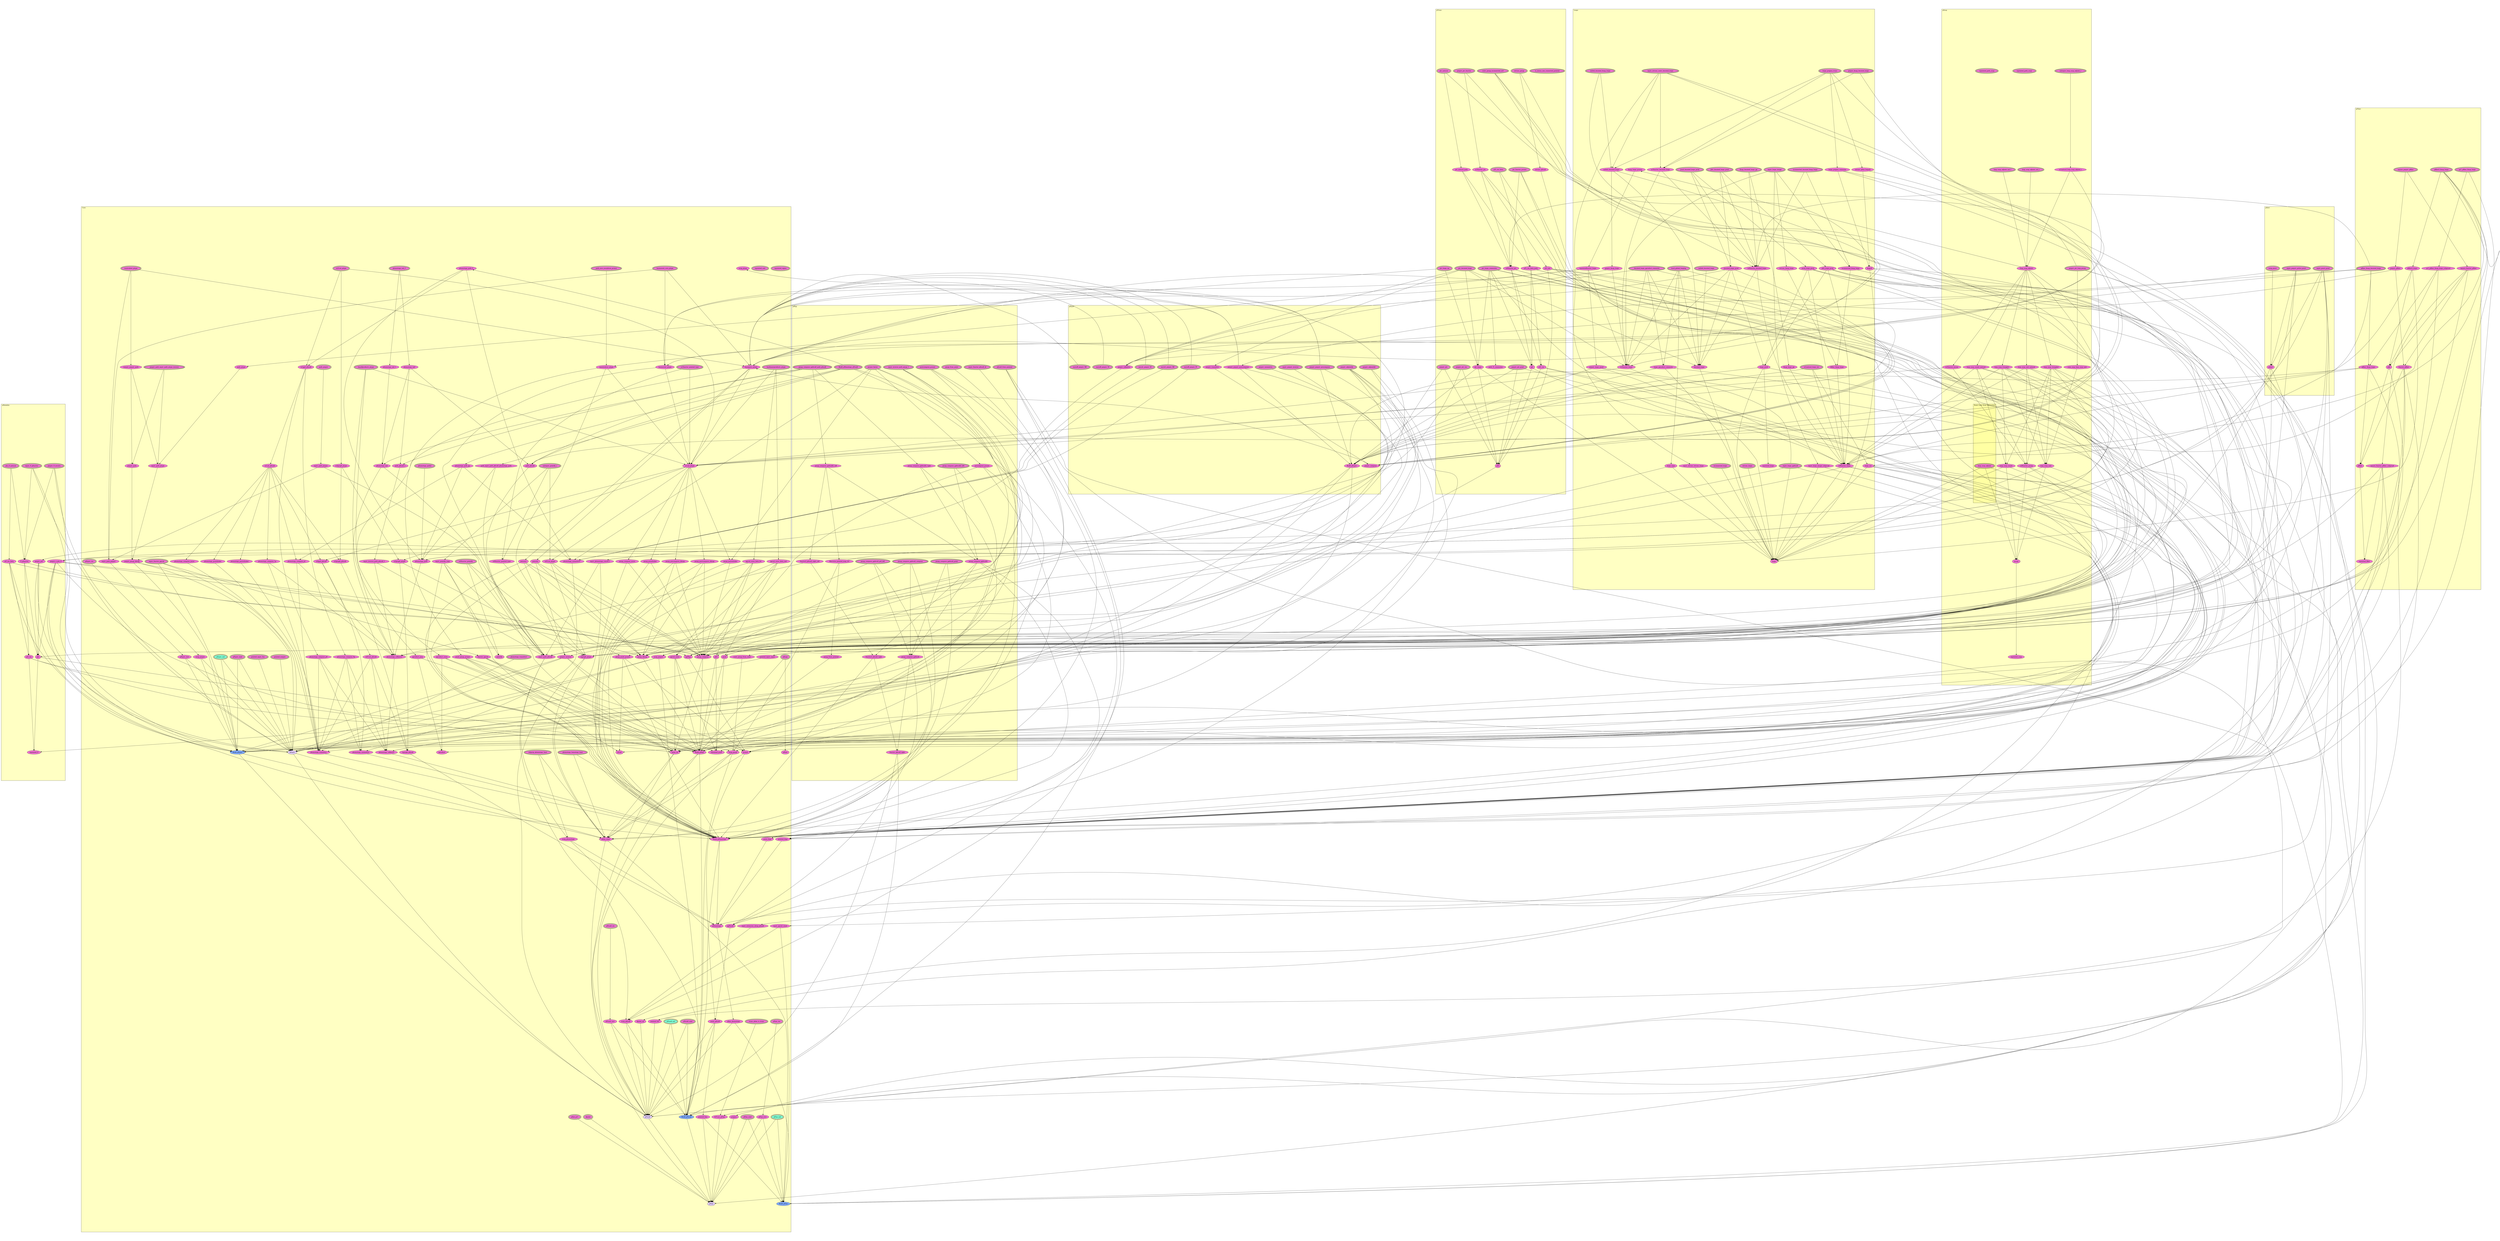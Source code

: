 digraph HoTT_Pointed {
  graph [ratio=0.5]
  node [style=filled]
Core_pointed_isequiv [label="pointed_isequiv", URL=<Core.html#pointed_isequiv>, peripheries=3, fillcolor="#F070D1"] ;
Core_pointed_equiv_fun [label="pointed_equiv_fun", URL=<Core.html#pointed_equiv_fun>, peripheries=3, fillcolor="#F070D1"] ;
pSusp_Book_Loop_Susp_Adjunction_loop_susp_adjoint [label="loop_susp_adjoint", URL=<pSusp.html#Book_Loop_Susp_Adjunction.loop_susp_adjoint>, peripheries=3, fillcolor="#F070D1"] ;
Core_pEquiv_sind [label="pEquiv_sind", URL=<Core.html#pEquiv_sind>, peripheries=3, fillcolor="#F070D1"] ;
pTrunc_is_minus_one_connected_pointed [label="is_minus_one_connected_pointed", URL=<pTrunc.html#is_minus_one_connected_pointed>, peripheries=3, fillcolor="#F070D1"] ;
Core_pEquiv_rec [label="pEquiv_rec", URL=<Core.html#pEquiv_rec>, peripheries=3, fillcolor="#F070D1"] ;
pTrunc_contr_pmap_isconnected_inO [label="contr_pmap_isconnected_inO", URL=<pTrunc.html#contr_pmap_isconnected_inO>, peripheries=3, fillcolor="#F070D1"] ;
Core_pEquiv_ind [label="pEquiv_ind", URL=<Core.html#pEquiv_ind>, peripheries=3, fillcolor="#7FFFD4"] ;
pTrunc_istrunc_pmap [label="istrunc_pmap", URL=<pTrunc.html#istrunc_pmap>, peripheries=3, fillcolor="#F070D1"] ;
Core_pEquiv_rect [label="pEquiv_rect", URL=<Core.html#pEquiv_rect>, fillcolor="#F070D1"] ;
pTrunc_istrunc_pforall [label="istrunc_pforall", URL=<pTrunc.html#istrunc_pforall>, fillcolor="#F070D1"] ;
Core_Build_pEquiv [label="Build_pEquiv", URL=<Core.html#Build_pEquiv>, fillcolor="#7FAAFF"] ;
pTrunc_pequiv_ptr_prod [label="pequiv_ptr_prod", URL=<pTrunc.html#pequiv_ptr_prod>, peripheries=3, fillcolor="#F070D1"] ;
Core_pEquiv [label="pEquiv", URL=<Core.html#pEquiv>, fillcolor="#E2CDFA"] ;
pTrunc_ptr_loops_commutes [label="ptr_loops_commutes", URL=<pTrunc.html#ptr_loops_commutes>, peripheries=3, fillcolor="#F070D1"] ;
Core_point_htpy [label="point_htpy", URL=<Core.html#point_htpy>, fillcolor="#F070D1"] ;
pTrunc_path_Tr_commutes [label="path_Tr_commutes", URL=<pTrunc.html#path_Tr_commutes>, fillcolor="#F070D1"] ;
pTrunc_ptr_loops_eq [label="ptr_loops_eq", URL=<pTrunc.html#ptr_loops_eq>, peripheries=3, fillcolor="#F070D1"] ;
Core_pointed_htpy [label="pointed_htpy", URL=<Core.html#pointed_htpy>, fillcolor="#F070D1"] ;
pTrunc_ptr_iterated_loops [label="ptr_iterated_loops", URL=<pTrunc.html#ptr_iterated_loops>, peripheries=3, fillcolor="#F070D1"] ;
Core_Build_pHomotopy [label="Build_pHomotopy", URL=<Core.html#Build_pHomotopy>, fillcolor="#F070D1"] ;
pTrunc_ptr_loops [label="ptr_loops", URL=<pTrunc.html#ptr_loops>, fillcolor="#F070D1"] ;
Core_pHomotopy [label="pHomotopy", URL=<Core.html#pHomotopy>, fillcolor="#F070D1"] ;
Core_pfam_phomotopy [label="pfam_phomotopy", URL=<Core.html#pfam_phomotopy>, fillcolor="#F070D1"] ;
pTrunc_pequiv_ptr_functor [label="pequiv_ptr_functor", URL=<pTrunc.html#pequiv_ptr_functor>, peripheries=3, fillcolor="#F070D1"] ;
pTrunc_ptr_functor_pconst [label="ptr_functor_pconst", URL=<pTrunc.html#ptr_functor_pconst>, peripheries=3, fillcolor="#F070D1"] ;
Core_pmap_compose [label="pmap_compose", URL=<Core.html#pmap_compose>, fillcolor="#F070D1"] ;
pTrunc_ptr_natural [label="ptr_natural", URL=<pTrunc.html#ptr_natural>, peripheries=3, fillcolor="#F070D1"] ;
Core_pmap_idmap [label="pmap_idmap", URL=<Core.html#pmap_idmap>, fillcolor="#F070D1"] ;
pTrunc_ptr_natural_path [label="ptr_natural_path", URL=<pTrunc.html#ptr_natural_path>, fillcolor="#F070D1"] ;
Core_point_eq [label="point_eq", URL=<Core.html#point_eq>, fillcolor="#F070D1"] ;
pTrunc_is1functor_ptr [label="is1functor_ptr", URL=<pTrunc.html#is1functor_ptr>, fillcolor="#F070D1"] ;
Core_Build_pMap [label="Build_pMap", URL=<Core.html#Build_pMap>, fillcolor="#F070D1"] ;
pTrunc_is0functor_ptr [label="is0functor_ptr", URL=<pTrunc.html#is0functor_ptr>, fillcolor="#F070D1"] ;
Core_dpoint_eq [label="dpoint_eq", URL=<Core.html#dpoint_eq>, fillcolor="#F070D1"] ;
Core_pointed_fun [label="pointed_fun", URL=<Core.html#pointed_fun>, fillcolor="#F070D1"] ;
pTrunc_pequiv_ptr_rec [label="pequiv_ptr_rec", URL=<pTrunc.html#pequiv_ptr_rec>, peripheries=3, fillcolor="#F070D1"] ;
pTrunc_pTr_ind [label="pTr_ind", URL=<pTrunc.html#pTr_ind>, fillcolor="#F070D1"] ;
Core_pForall_sind [label="pForall_sind", URL=<Core.html#pForall_sind>, peripheries=3, fillcolor="#F070D1"] ;
pTrunc_pTr_rec_beta [label="pTr_rec_beta", URL=<pTrunc.html#pTr_rec_beta>, peripheries=3, fillcolor="#F070D1"] ;
Core_pForall_rec [label="pForall_rec", URL=<Core.html#pForall_rec>, peripheries=3, fillcolor="#F070D1"] ;
pTrunc_pTr_rec_beta_path [label="pTr_rec_beta_path", URL=<pTrunc.html#pTr_rec_beta_path>, fillcolor="#F070D1"] ;
Core_pForall_ind [label="pForall_ind", URL=<Core.html#pForall_ind>, peripheries=3, fillcolor="#7FFFD4"] ;
pTrunc_pTr_rec [label="pTr_rec", URL=<pTrunc.html#pTr_rec>, fillcolor="#F070D1"] ;
Core_pForall_rect [label="pForall_rect", URL=<Core.html#pForall_rect>, fillcolor="#F070D1"] ;
Core_Build_pForall [label="Build_pForall", URL=<Core.html#Build_pForall>, fillcolor="#7FAAFF"] ;
pTrunc_pequiv_ptr [label="pequiv_ptr", URL=<pTrunc.html#pequiv_ptr>, peripheries=3, fillcolor="#F070D1"] ;
Core_pForall [label="pForall", URL=<Core.html#pForall>, fillcolor="#E2CDFA"] ;
pTrunc_ptr [label="ptr", URL=<pTrunc.html#ptr>, fillcolor="#F070D1"] ;
Core_trunc_pfam_is_trunc [label="trunc_pfam_is_trunc", URL=<Core.html#trunc_pfam_is_trunc>, peripheries=3, fillcolor="#F070D1"] ;
pTrunc_pTr [label="pTr", URL=<pTrunc.html#pTr>, fillcolor="#F070D1"] ;
pSusp_natequiv_loop_susp_adjoint_r [label="natequiv_loop_susp_adjoint_r", URL=<pSusp.html#natequiv_loop_susp_adjoint_r>, peripheries=3, fillcolor="#F070D1"] ;
Core_IsTrunc_pFam [label="IsTrunc_pFam", URL=<Core.html#IsTrunc_pFam>, fillcolor="#F070D1"] ;
Core_pfam_const [label="pfam_const", URL=<Core.html#pfam_const>, fillcolor="#F070D1"] ;
pSusp_is1natural_loop_susp_adjoint_r [label="is1natural_loop_susp_adjoint_r", URL=<pSusp.html#is1natural_loop_susp_adjoint_r>, fillcolor="#F070D1"] ;
pSusp_loop_susp_adjoint_nat_l [label="loop_susp_adjoint_nat_l", URL=<pSusp.html#loop_susp_adjoint_nat_l>, peripheries=3, fillcolor="#F070D1"] ;
Core_dpoint [label="dpoint", URL=<Core.html#dpoint>, peripheries=3, fillcolor="#F070D1"] ;
Core_pfam_pr1 [label="pfam_pr1", URL=<Core.html#pfam_pr1>, peripheries=3, fillcolor="#F070D1"] ;
pSusp_loop_susp_adjoint_nat_r [label="loop_susp_adjoint_nat_r", URL=<pSusp.html#loop_susp_adjoint_nat_r>, peripheries=3, fillcolor="#F070D1"] ;
Core_pFam_sind [label="pFam_sind", URL=<Core.html#pFam_sind>, peripheries=3, fillcolor="#F070D1"] ;
pSusp_loop_susp_adjoint [label="loop_susp_adjoint", URL=<pSusp.html#loop_susp_adjoint>, fillcolor="#F070D1"] ;
Core_pFam_rec [label="pFam_rec", URL=<Core.html#pFam_rec>, peripheries=3, fillcolor="#F070D1"] ;
pSusp_loop_susp_triangle2 [label="loop_susp_triangle2", URL=<pSusp.html#loop_susp_triangle2>, fillcolor="#F070D1"] ;
Core_pFam_ind [label="pFam_ind", URL=<Core.html#pFam_ind>, peripheries=3, fillcolor="#7FFFD4"] ;
pSusp_loop_susp_triangle1 [label="loop_susp_triangle1", URL=<pSusp.html#loop_susp_triangle1>, fillcolor="#F070D1"] ;
Core_pFam_rect [label="pFam_rect", URL=<Core.html#pFam_rect>, fillcolor="#F070D1"] ;
pSusp_loop_susp_counit_natural [label="loop_susp_counit_natural", URL=<pSusp.html#loop_susp_counit_natural>, fillcolor="#F070D1"] ;
Core_Build_pFam [label="Build_pFam", URL=<Core.html#Build_pFam>, fillcolor="#7FAAFF"] ;
pSusp_loop_susp_counit [label="loop_susp_counit", URL=<pSusp.html#loop_susp_counit>, fillcolor="#F070D1"] ;
Core_pFam [label="pFam", URL=<Core.html#pFam>, fillcolor="#E2CDFA"] ;
pSusp_loop_susp_unit_natural [label="loop_susp_unit_natural", URL=<pSusp.html#loop_susp_unit_natural>, fillcolor="#F070D1"] ;
pSusp_pequiv_ptr_loop_psusp [label="pequiv_ptr_loop_psusp", URL=<pSusp.html#pequiv_ptr_loop_psusp>, peripheries=3, fillcolor="#F070D1"] ;
Core_ispointed_prod [label="ispointed_prod", URL=<Core.html#ispointed_prod>, fillcolor="#F070D1"] ;
Core_ispointed_sigma [label="ispointed_sigma", URL=<Core.html#ispointed_sigma>, peripheries=3, fillcolor="#F070D1"] ;
pSusp_conn_map_loop_susp_unit [label="conn_map_loop_susp_unit", URL=<pSusp.html#conn_map_loop_susp_unit>, fillcolor="#F070D1"] ;
Core_pUnit [label="pUnit", URL=<Core.html#pUnit>, fillcolor="#F070D1"] ;
pSusp_loop_susp_unit [label="loop_susp_unit", URL=<pSusp.html#loop_susp_unit>, fillcolor="#F070D1"] ;
Core_ispointed_unit [label="ispointed_unit", URL=<Core.html#ispointed_unit>, peripheries=3, fillcolor="#F070D1"] ;
pSusp_is1functor_psusp [label="is1functor_psusp", URL=<pSusp.html#is1functor_psusp>, fillcolor="#F070D1"] ;
pSusp_is0functor_psusp [label="is0functor_psusp", URL=<pSusp.html#is0functor_psusp>, fillcolor="#F070D1"] ;
pSusp_psusp [label="psusp", URL=<pSusp.html#psusp>, fillcolor="#F070D1"] ;
pSusp_ispointed_path_susp_ [label="ispointed_path_susp'", URL=<pSusp.html#ispointed_path_susp'>, peripheries=3, fillcolor="#F070D1"] ;
pSusp_ispointed_path_susp [label="ispointed_path_susp", URL=<pSusp.html#ispointed_path_susp>, peripheries=3, fillcolor="#F070D1"] ;
pSusp_ispointed_susp [label="ispointed_susp", URL=<pSusp.html#ispointed_susp>, fillcolor="#F070D1"] ;
pSect_equiv_psect_psnd [label="equiv_psect_psnd", URL=<pSect.html#equiv_psect_psnd>, peripheries=3, fillcolor="#F070D1"] ;
pSect_equiv_pequiv_pslice_psect [label="equiv_pequiv_pslice_psect", URL=<pSect.html#equiv_pequiv_pslice_psect>, peripheries=3, fillcolor="#F070D1"] ;
pSect_issig_psect [label="issig_psect", URL=<pSect.html#issig_psect>, peripheries=3, fillcolor="#F070D1"] ;
pSect_pSect [label="pSect", URL=<pSect.html#pSect>, fillcolor="#F070D1"] ;
pModality_pequiv_O_inverts [label="pequiv_O_inverts", URL=<pModality.html#pequiv_O_inverts>, peripheries=3, fillcolor="#F070D1"] ;
pModality_pto_O_natural [label="pto_O_natural", URL=<pModality.html#pto_O_natural>, peripheries=3, fillcolor="#F070D1"] ;
pModality_equiv_O_pfunctor [label="equiv_O_pfunctor", URL=<pModality.html#equiv_O_pfunctor>, peripheries=3, fillcolor="#F070D1"] ;
pModality_O_pfunctor [label="O_pfunctor", URL=<pModality.html#O_pfunctor>, fillcolor="#F070D1"] ;
pModality_pequiv_o_pto_O [label="pequiv_o_pto_O", URL=<pModality.html#pequiv_o_pto_O>, fillcolor="#F070D1"] ;
pModality_pO_rec_beta [label="pO_rec_beta", URL=<pModality.html#pO_rec_beta>, fillcolor="#F070D1"] ;
pModality_pO_rec [label="pO_rec", URL=<pModality.html#pO_rec>, fillcolor="#F070D1"] ;
pModality_pequiv_pto [label="pequiv_pto", URL=<pModality.html#pequiv_pto>, fillcolor="#F070D1"] ;
pModality_pto [label="pto", URL=<pModality.html#pto>, fillcolor="#F070D1"] ;
pModality_ispointed_O [label="ispointed_O", URL=<pModality.html#ispointed_O>, fillcolor="#F070D1"] ;
pMap_pmap_compose_ppforall_path_pforall [label="pmap_compose_ppforall_path_pforall", URL=<pMap.html#pmap_compose_ppforall_path_pforall>, peripheries=3, fillcolor="#F070D1"] ;
pMap_pmap_compose_ppforall_pid_left [label="pmap_compose_ppforall_pid_left", URL=<pMap.html#pmap_compose_ppforall_pid_left>, peripheries=3, fillcolor="#F070D1"] ;
pMap_pmap_compose_ppforall2_refl [label="pmap_compose_ppforall2_refl", URL=<pMap.html#pmap_compose_ppforall2_refl>, fillcolor="#F070D1"] ;
pMap_pmap_compose_ppforall2_right [label="pmap_compose_ppforall2_right", URL=<pMap.html#pmap_compose_ppforall2_right>, fillcolor="#F070D1"] ;
pMap_pmap_compose_ppforall2_left [label="pmap_compose_ppforall2_left", URL=<pMap.html#pmap_compose_ppforall2_left>, peripheries=3, fillcolor="#F070D1"] ;
pMap_pmap_compose_ppforall2 [label="pmap_compose_ppforall2", URL=<pMap.html#pmap_compose_ppforall2>, fillcolor="#F070D1"] ;
pMap_pmap_compose_ppforall_compose [label="pmap_compose_ppforall_compose", URL=<pMap.html#pmap_compose_ppforall_compose>, peripheries=3, fillcolor="#F070D1"] ;
pMap_pmap_compose_ppforall_point [label="pmap_compose_ppforall_point", URL=<pMap.html#pmap_compose_ppforall_point>, peripheries=3, fillcolor="#F070D1"] ;
pMap_pmap_compose_ppforall [label="pmap_compose_ppforall", URL=<pMap.html#pmap_compose_ppforall>, fillcolor="#F070D1"] ;
pMap_functor2_pforall_right_refl [label="functor2_pforall_right_refl", URL=<pMap.html#functor2_pforall_right_refl>, fillcolor="#F070D1"] ;
pMap_functor2_pforall_right [label="functor2_pforall_right", URL=<pMap.html#functor2_pforall_right>, fillcolor="#F070D1"] ;
pMap_equiv_functor_pforall_id [label="equiv_functor_pforall_id", URL=<pMap.html#equiv_functor_pforall_id>, peripheries=3, fillcolor="#F070D1"] ;
pMap_functor_pforall_right [label="functor_pforall_right", URL=<pMap.html#functor_pforall_right>, fillcolor="#F070D1"] ;
pMap_Build_pHomotopy_pForall [label="Build_pHomotopy_pForall", URL=<pMap.html#Build_pHomotopy_pForall>, peripheries=3, fillcolor="#F070D1"] ;
pMap_fiberwise_pointed_map_rec [label="fiberwise_pointed_map_rec", URL=<pMap.html#fiberwise_pointed_map_rec>, fillcolor="#F070D1"] ;
pMap_equiv_inverse_path_pmap_1 [label="equiv_inverse_path_pmap_1", URL=<pMap.html#equiv_inverse_path_pmap_1>, peripheries=3, fillcolor="#F070D1"] ;
pMap_pconst_factor [label="pconst_factor", URL=<pMap.html#pconst_factor>, peripheries=3, fillcolor="#F070D1"] ;
pMap_postcompose_pconst [label="postcompose_pconst", URL=<pMap.html#postcompose_pconst>, peripheries=3, fillcolor="#F070D1"] ;
pMap_precompose_pconst [label="precompose_pconst", URL=<pMap.html#precompose_pconst>, fillcolor="#F070D1"] ;
pMap_pforall_from_pointed [label="pforall_from_pointed", URL=<pMap.html#pforall_from_pointed>, peripheries=3, fillcolor="#F070D1"] ;
pMap_pmap_from_pointed [label="pmap_from_pointed", URL=<pMap.html#pmap_from_pointed>, fillcolor="#F070D1"] ;
pMap_pmap_from_point [label="pmap_from_point", URL=<pMap.html#pmap_from_point>, peripheries=3, fillcolor="#F070D1"] ;
pFiber_pfiber2_fmap_loops [label="pfiber2_fmap_loops", URL=<pFiber.html#pfiber2_fmap_loops>, peripheries=3, fillcolor="#F070D1"] ;
pFiber_square_pequiv_pfiber [label="square_pequiv_pfiber", URL=<pFiber.html#square_pequiv_pfiber>, peripheries=3, fillcolor="#F070D1"] ;
pFiber_square_functor_pfiber [label="square_functor_pfiber", URL=<pFiber.html#square_functor_pfiber>, fillcolor="#F070D1"] ;
pFiber_square_functor_pfiber_subproof [label="square_functor_pfiber_subproof", URL=<pFiber.html#square_functor_pfiber_subproof>, fillcolor="#F070D1"] ;
pFiber_pequiv_pfiber [label="pequiv_pfiber", URL=<pFiber.html#pequiv_pfiber>, fillcolor="#F070D1"] ;
pFiber_functor_pfiber [label="functor_pfiber", URL=<pFiber.html#functor_pfiber>, fillcolor="#F070D1"] ;
pFiber_pfiber_fmap_iterated_loops [label="pfiber_fmap_iterated_loops", URL=<pFiber.html#pfiber_fmap_iterated_loops>, peripheries=3, fillcolor="#F070D1"] ;
pFiber_pr1_pfiber_fmap_loops [label="pr1_pfiber_fmap_loops", URL=<pFiber.html#pr1_pfiber_fmap_loops>, peripheries=3, fillcolor="#F070D1"] ;
pFiber_pr1_pfiber_fmap_loops_subproof [label="pr1_pfiber_fmap_loops_subproof", URL=<pFiber.html#pr1_pfiber_fmap_loops_subproof>, fillcolor="#F070D1"] ;
pFiber_pfiber_fmap_loops [label="pfiber_fmap_loops", URL=<pFiber.html#pfiber_fmap_loops>, fillcolor="#F070D1"] ;
pFiber_pfiber2_loops [label="pfiber2_loops", URL=<pFiber.html#pfiber2_loops>, fillcolor="#F070D1"] ;
pFiber_pfib [label="pfib", URL=<pFiber.html#pfib>, fillcolor="#F070D1"] ;
pFiber_pfiber [label="pfiber", URL=<pFiber.html#pfiber>, fillcolor="#F070D1"] ;
pFiber_ispointed_fiber [label="ispointed_fiber", URL=<pFiber.html#ispointed_fiber>, fillcolor="#F070D1"] ;
pEquiv_equiv_pequiv_inverse [label="equiv_pequiv_inverse", URL=<pEquiv.html#equiv_pequiv_inverse>, peripheries=3, fillcolor="#F070D1"] ;
pEquiv_pequiv_pequiv_postcompose [label="pequiv_pequiv_postcompose", URL=<pEquiv.html#pequiv_pequiv_postcompose>, fillcolor="#F070D1"] ;
pEquiv_pequiv_pequiv_precompose [label="pequiv_pequiv_precompose", URL=<pEquiv.html#pequiv_pequiv_precompose>, peripheries=3, fillcolor="#F070D1"] ;
pEquiv_moveR_pequiv_fV [label="moveR_pequiv_fV", URL=<pEquiv.html#moveR_pequiv_fV>, peripheries=3, fillcolor="#F070D1"] ;
pEquiv_moveR_pequiv_Vf [label="moveR_pequiv_Vf", URL=<pEquiv.html#moveR_pequiv_Vf>, peripheries=3, fillcolor="#F070D1"] ;
pEquiv_moveL_pequiv_Vf [label="moveL_pequiv_Vf", URL=<pEquiv.html#moveL_pequiv_Vf>, peripheries=3, fillcolor="#F070D1"] ;
pEquiv_moveL_pequiv_Mf [label="moveL_pequiv_Mf", URL=<pEquiv.html#moveL_pequiv_Mf>, peripheries=3, fillcolor="#F070D1"] ;
pEquiv_moveR_pequiv_Mf [label="moveR_pequiv_Mf", URL=<pEquiv.html#moveR_pequiv_Mf>, peripheries=3, fillcolor="#F070D1"] ;
pEquiv_pequiv_adjointify_ [label="pequiv_adjointify'", URL=<pEquiv.html#pequiv_adjointify'>, peripheries=3, fillcolor="#F070D1"] ;
pEquiv_pequiv_adjointify [label="pequiv_adjointify", URL=<pEquiv.html#pequiv_adjointify>, peripheries=3, fillcolor="#F070D1"] ;
pEquiv_Build_pEquiv_ [label="Build_pEquiv'", URL=<pEquiv.html#Build_pEquiv'>, fillcolor="#F070D1"] ;
pEquiv_pequiv_transitive [label="pequiv_transitive", URL=<pEquiv.html#pequiv_transitive>, fillcolor="#F070D1"] ;
pEquiv_pequiv_compose [label="pequiv_compose", URL=<pEquiv.html#pequiv_compose>, fillcolor="#F070D1"] ;
pEquiv_pequiv_symmetric [label="pequiv_symmetric", URL=<pEquiv.html#pequiv_symmetric>, peripheries=3, fillcolor="#F070D1"] ;
pEquiv_pequiv_reflexive [label="pequiv_reflexive", URL=<pEquiv.html#pequiv_reflexive>, fillcolor="#F070D1"] ;
Loops_equiv_loops_ppforall [label="equiv_loops_ppforall", URL=<Loops.html#equiv_loops_ppforall>, peripheries=3, fillcolor="#F070D1"] ;
Loops_is1natural_loops_inv [label="is1natural_loops_inv", URL=<Loops.html#is1natural_loops_inv>, peripheries=3, fillcolor="#F070D1"] ;
Loops_equiv_istrunc_contr_iterated_loops [label="equiv_istrunc_contr_iterated_loops", URL=<Loops.html#equiv_istrunc_contr_iterated_loops>, peripheries=3, fillcolor="#F070D1"] ;
Loops_equiv_istrunc_istrunc_loops [label="equiv_istrunc_istrunc_loops", URL=<Loops.html#equiv_istrunc_istrunc_loops>, fillcolor="#F070D1"] ;
Loops_local_global_looping [label="local_global_looping", URL=<Loops.html#local_global_looping>, peripheries=3, fillcolor="#F070D1"] ;
Loops_loops_type [label="loops_type", URL=<Loops.html#loops_type>, fillcolor="#F070D1"] ;
Loops_loops_psigma_trunc [label="loops_psigma_trunc", URL=<Loops.html#loops_psigma_trunc>, peripheries=3, fillcolor="#F070D1"] ;
Loops_iterated_loops_pproduct_commute [label="iterated_loops_pproduct_commute", URL=<Loops.html#iterated_loops_pproduct_commute>, peripheries=3, fillcolor="#F070D1"] ;
Loops_loops_pproduct_commute [label="loops_pproduct_commute", URL=<Loops.html#loops_pproduct_commute>, fillcolor="#F070D1"] ;
Loops_loops_psigma_commute [label="loops_psigma_commute", URL=<Loops.html#loops_psigma_commute>, fillcolor="#F070D1"] ;
Loops_istrunc_pfam_loopsD [label="istrunc_pfam_loopsD", URL=<Loops.html#istrunc_pfam_loopsD>, fillcolor="#F070D1"] ;
Loops_loopsD [label="loopsD", URL=<Loops.html#loopsD>, fillcolor="#F070D1"] ;
Loops_psnd_iterated_loops_prod [label="psnd_iterated_loops_prod", URL=<Loops.html#psnd_iterated_loops_prod>, peripheries=3, fillcolor="#F070D1"] ;
Loops_pfst_iterated_loops_prod [label="pfst_iterated_loops_prod", URL=<Loops.html#pfst_iterated_loops_prod>, peripheries=3, fillcolor="#F070D1"] ;
Loops_iterated_loops_prod [label="iterated_loops_prod", URL=<Loops.html#iterated_loops_prod>, fillcolor="#F070D1"] ;
Loops_psnd_loops_prod [label="psnd_loops_prod", URL=<Loops.html#psnd_loops_prod>, fillcolor="#F070D1"] ;
Loops_pfst_loops_prod [label="pfst_loops_prod", URL=<Loops.html#pfst_loops_prod>, fillcolor="#F070D1"] ;
Loops_loops_prod [label="loops_prod", URL=<Loops.html#loops_prod>, fillcolor="#F070D1"] ;
Loops_pequiv_fmap_iterated_loops [label="pequiv_fmap_iterated_loops", URL=<Loops.html#pequiv_fmap_iterated_loops>, peripheries=3, fillcolor="#F070D1"] ;
Loops_unfold_iterated_fmap_loops [label="unfold_iterated_fmap_loops", URL=<Loops.html#unfold_iterated_fmap_loops>, peripheries=3, fillcolor="#F070D1"] ;
Loops_unfold_iterated_loops_ [label="unfold_iterated_loops'", URL=<Loops.html#unfold_iterated_loops'>, fillcolor="#F070D1"] ;
Loops_pequiv_fmap_loops [label="pequiv_fmap_loops", URL=<Loops.html#pequiv_fmap_loops>, fillcolor="#F070D1"] ;
Loops_loops_inv [label="loops_inv", URL=<Loops.html#loops_inv>, fillcolor="#F070D1"] ;
Loops_equiv_loops_image [label="equiv_loops_image", URL=<Loops.html#equiv_loops_image>, peripheries=3, fillcolor="#F070D1"] ;
Loops_equiv_loops_image_subproof [label="equiv_loops_image_subproof", URL=<Loops.html#equiv_loops_image_subproof>, fillcolor="#F070D1"] ;
Loops_isconnected_iterated_fmap_loops [label="isconnected_iterated_fmap_loops", URL=<Loops.html#isconnected_iterated_fmap_loops>, peripheries=3, fillcolor="#F070D1"] ;
Loops_isconnected_fmap_loops [label="isconnected_fmap_loops", URL=<Loops.html#isconnected_fmap_loops>, fillcolor="#F070D1"] ;
Loops_istrunc_fmap_loops [label="istrunc_fmap_loops", URL=<Loops.html#istrunc_fmap_loops>, fillcolor="#F070D1"] ;
Loops_hfiber_fmap_loops [label="hfiber_fmap_loops", URL=<Loops.html#hfiber_fmap_loops>, fillcolor="#F070D1"] ;
Loops_fmap_iterated_loops_pp [label="fmap_iterated_loops_pp", URL=<Loops.html#fmap_iterated_loops_pp>, peripheries=3, fillcolor="#F070D1"] ;
Loops_is1functor_iterated_loops [label="is1functor_iterated_loops", URL=<Loops.html#is1functor_iterated_loops>, fillcolor="#F070D1"] ;
Loops_is0functor_iterated_loops [label="is0functor_iterated_loops", URL=<Loops.html#is0functor_iterated_loops>, fillcolor="#F070D1"] ;
Loops_fmap_loops_pconst [label="fmap_loops_pconst", URL=<Loops.html#fmap_loops_pconst>, fillcolor="#F070D1"] ;
Loops_ispointedfunctor_loops [label="ispointedfunctor_loops", URL=<Loops.html#ispointedfunctor_loops>, fillcolor="#F070D1"] ;
Loops_fmap_loops_pp [label="fmap_loops_pp", URL=<Loops.html#fmap_loops_pp>, fillcolor="#F070D1"] ;
Loops_is1functor_loops [label="is1functor_loops", URL=<Loops.html#is1functor_loops>, fillcolor="#F070D1"] ;
Loops_is0functor_loops [label="is0functor_loops", URL=<Loops.html#is0functor_loops>, fillcolor="#F070D1"] ;
Loops_pequiv_loops_punit [label="pequiv_loops_punit", URL=<Loops.html#pequiv_loops_punit>, fillcolor="#F070D1"] ;
Loops_isconnected_loops [label="isconnected_loops", URL=<Loops.html#isconnected_loops>, peripheries=3, fillcolor="#F070D1"] ;
Loops_istrunc_loops [label="istrunc_loops", URL=<Loops.html#istrunc_loops>, peripheries=3, fillcolor="#F070D1"] ;
Loops_unfold_iterated_loops [label="unfold_iterated_loops", URL=<Loops.html#unfold_iterated_loops>, peripheries=3, fillcolor="#F070D1"] ;
Loops_iterated_loops [label="iterated_loops", URL=<Loops.html#iterated_loops>, fillcolor="#F070D1"] ;
Loops_loops [label="loops", URL=<Loops.html#loops>, fillcolor="#F070D1"] ;
Loops_ispointed_loops [label="ispointed_loops", URL=<Loops.html#ispointed_loops>, fillcolor="#F070D1"] ;
Core_pfmap [label="pfmap", URL=<Core.html#pfmap>, peripheries=3, fillcolor="#F070D1"] ;
Core_pHom [label="pHom", URL=<Core.html#pHom>, fillcolor="#F070D1"] ;
Core_natequiv_pointify_r [label="natequiv_pointify_r", URL=<Core.html#natequiv_pointify_r>, peripheries=3, fillcolor="#F070D1"] ;
Core_equiv_pointify_map [label="equiv_pointify_map", URL=<Core.html#equiv_pointify_map>, fillcolor="#F070D1"] ;
Core_is0functor_pointify [label="is0functor_pointify", URL=<Core.html#is0functor_pointify>, peripheries=3, fillcolor="#F070D1"] ;
Core_pointify [label="pointify", URL=<Core.html#pointify>, fillcolor="#F070D1"] ;
Core_isunivalent_ptype [label="isunivalent_ptype", URL=<Core.html#isunivalent_ptype>, peripheries=3, fillcolor="#F070D1"] ;
Core_hasmorext_core_ptype [label="hasmorext_core_ptype", URL=<Core.html#hasmorext_core_ptype>, peripheries=3, fillcolor="#F070D1"] ;
Core_hasequivs_ptype [label="hasequivs_ptype", URL=<Core.html#hasequivs_ptype>, fillcolor="#F070D1"] ;
Core_hasmorext_ptype [label="hasmorext_ptype", URL=<Core.html#hasmorext_ptype>, fillcolor="#F070D1"] ;
Core_equiv_phomotopy_concat_l [label="equiv_phomotopy_concat_l", URL=<Core.html#equiv_phomotopy_concat_l>, fillcolor="#F070D1"] ;
Core_path_pequiv [label="path_pequiv", URL=<Core.html#path_pequiv>, peripheries=3, fillcolor="#F070D1"] ;
Core_equiv_path_pequiv [label="equiv_path_pequiv", URL=<Core.html#equiv_path_pequiv>, fillcolor="#F070D1"] ;
Core_equiv_path_pequiv_ [label="equiv_path_pequiv'", URL=<Core.html#equiv_path_pequiv'>, fillcolor="#F070D1"] ;
Core_isequiv_pequiv_path [label="isequiv_pequiv_path", URL=<Core.html#isequiv_pequiv_path>, fillcolor="#F070D1"] ;
Core_pequiv_path_equiv_path_ptype_inverse [label="pequiv_path_equiv_path_ptype_inverse", URL=<Core.html#pequiv_path_equiv_path_ptype_inverse>, peripheries=3, fillcolor="#F070D1"] ;
Core_pequiv_path [label="pequiv_path", URL=<Core.html#pequiv_path>, fillcolor="#F070D1"] ;
Core_path_ptype [label="path_ptype", URL=<Core.html#path_ptype>, fillcolor="#F070D1"] ;
Core_equiv_path_ptype [label="equiv_path_ptype", URL=<Core.html#equiv_path_ptype>, fillcolor="#F070D1"] ;
Core_peisretr [label="peisretr", URL=<Core.html#peisretr>, fillcolor="#F070D1"] ;
Core_peissect [label="peissect", URL=<Core.html#peissect>, fillcolor="#F070D1"] ;
Core_pequiv_inverse [label="pequiv_inverse", URL=<Core.html#pequiv_inverse>, fillcolor="#F070D1"] ;
Core_ishprop_phomotopy_hset [label="ishprop_phomotopy_hset", URL=<Core.html#ishprop_phomotopy_hset>, peripheries=3, fillcolor="#F070D1"] ;
Core_phomotopy_homotopy_hset [label="phomotopy_homotopy_hset", URL=<Core.html#phomotopy_homotopy_hset>, peripheries=3, fillcolor="#F070D1"] ;
Core_phomotopy_ind_1_ [label="phomotopy_ind_1'", URL=<Core.html#phomotopy_ind_1'>, peripheries=3, fillcolor="#F070D1"] ;
Core_phomotopy_ind_1 [label="phomotopy_ind_1", URL=<Core.html#phomotopy_ind_1>, fillcolor="#F070D1"] ;
Core_phomotopy_ind_ [label="phomotopy_ind'", URL=<Core.html#phomotopy_ind'>, fillcolor="#F070D1"] ;
Core_phomotopy_ind [label="phomotopy_ind", URL=<Core.html#phomotopy_ind>, fillcolor="#F070D1"] ;
Core_phomotopy_path_V [label="phomotopy_path_V", URL=<Core.html#phomotopy_path_V>, fillcolor="#F070D1"] ;
Core_phomotopy_path2 [label="phomotopy_path2", URL=<Core.html#phomotopy_path2>, peripheries=3, fillcolor="#F070D1"] ;
Core_phomotopy_path_pp [label="phomotopy_path_pp", URL=<Core.html#phomotopy_path_pp>, fillcolor="#F070D1"] ;
Core_path_equiv_path_pforall_phomotopy_path [label="path_equiv_path_pforall_phomotopy_path", URL=<Core.html#path_equiv_path_pforall_phomotopy_path>, fillcolor="#F070D1"] ;
Core_phomotopy_path [label="phomotopy_path", URL=<Core.html#phomotopy_path>, fillcolor="#F070D1"] ;
Core_path_pforall_1 [label="path_pforall_1", URL=<Core.html#path_pforall_1>, fillcolor="#F070D1"] ;
Core_equiv_inverse_path_pforall_1 [label="equiv_inverse_path_pforall_1", URL=<Core.html#equiv_inverse_path_pforall_1>, fillcolor="#F070D1"] ;
Core_path_pforall [label="path_pforall", URL=<Core.html#path_pforall>, fillcolor="#F070D1"] ;
Core_equiv_path_pforall [label="equiv_path_pforall", URL=<Core.html#equiv_path_pforall>, fillcolor="#F070D1"] ;
Core_hasallproducts_ptype [label="hasallproducts_ptype", URL=<Core.html#hasallproducts_ptype>, peripheries=3, fillcolor="#F070D1"] ;
Core_hasbinaryproducts_ptype [label="hasbinaryproducts_ptype", URL=<Core.html#hasbinaryproducts_ptype>, peripheries=3, fillcolor="#F070D1"] ;
Core_is1functor_pointed_type [label="is1functor_pointed_type", URL=<Core.html#is1functor_pointed_type>, peripheries=3, fillcolor="#F070D1"] ;
Core_is0functor_pointed_type [label="is0functor_pointed_type", URL=<Core.html#is0functor_pointed_type>, fillcolor="#F070D1"] ;
Core_is21cat_ptype [label="is21cat_ptype", URL=<Core.html#is21cat_ptype>, peripheries=3, fillcolor="#F070D1"] ;
Core_is3graph_ptype [label="is3graph_ptype", URL=<Core.html#is3graph_ptype>, fillcolor="#F070D1"] ;
Core_is1gpd_pforall [label="is1gpd_pforall", URL=<Core.html#is1gpd_pforall>, fillcolor="#F070D1"] ;
Core_is1cat_pforall [label="is1cat_pforall", URL=<Core.html#is1cat_pforall>, fillcolor="#F070D1"] ;
Core_path_zero_morphism_pconst [label="path_zero_morphism_pconst", URL=<Core.html#path_zero_morphism_pconst>, peripheries=3, fillcolor="#F070D1"] ;
Core_ispointedcat_ptype [label="ispointedcat_ptype", URL=<Core.html#ispointedcat_ptype>, fillcolor="#F070D1"] ;
Core_is1cat_ptype [label="is1cat_ptype", URL=<Core.html#is1cat_ptype>, fillcolor="#F070D1"] ;
Core_is0gpd_pforall [label="is0gpd_pforall", URL=<Core.html#is0gpd_pforall>, fillcolor="#F070D1"] ;
Core_is2graph_pforall [label="is2graph_pforall", URL=<Core.html#is2graph_pforall>, fillcolor="#F070D1"] ;
Core_is2graph_ptype [label="is2graph_ptype", URL=<Core.html#is2graph_ptype>, fillcolor="#F070D1"] ;
Core_is01cat_pforall [label="is01cat_pforall", URL=<Core.html#is01cat_pforall>, fillcolor="#F070D1"] ;
Core_is01cat_ptype [label="is01cat_ptype", URL=<Core.html#is01cat_ptype>, fillcolor="#F070D1"] ;
Core_isgraph_pforall [label="isgraph_pforall", URL=<Core.html#isgraph_pforall>, fillcolor="#F070D1"] ;
Core_isgraph_ptype [label="isgraph_ptype", URL=<Core.html#isgraph_ptype>, fillcolor="#F070D1"] ;
Core_contr_pmap_from_contr [label="contr_pmap_from_contr", URL=<Core.html#contr_pmap_from_contr>, fillcolor="#F070D1"] ;
Core_punit_pmap_pconst [label="punit_pmap_pconst", URL=<Core.html#punit_pmap_pconst>, fillcolor="#F070D1"] ;
Core_pmap_punit_pconst [label="pmap_punit_pconst", URL=<Core.html#pmap_punit_pconst>, fillcolor="#F070D1"] ;
Core_ppMap [label="ppMap", URL=<Core.html#ppMap>, fillcolor="#F070D1"] ;
Core_pconst [label="pconst", URL=<Core.html#pconst>, fillcolor="#F070D1"] ;
Core_ppForall [label="ppForall", URL=<Core.html#ppForall>, fillcolor="#F070D1"] ;
Core_point_pforall [label="point_pforall", URL=<Core.html#point_pforall>, fillcolor="#F070D1"] ;
Core_pointed_fam [label="pointed_fam", URL=<Core.html#pointed_fam>, fillcolor="#F070D1"] ;
Core_phomotopy_compose_Vp [label="phomotopy_compose_Vp", URL=<Core.html#phomotopy_compose_Vp>, fillcolor="#F070D1"] ;
Core_phomotopy_compose_pV [label="phomotopy_compose_pV", URL=<Core.html#phomotopy_compose_pV>, fillcolor="#F070D1"] ;
Core_phomotopy_compose_1p [label="phomotopy_compose_1p", URL=<Core.html#phomotopy_compose_1p>, fillcolor="#F070D1"] ;
Core_phomotopy_compose_p1 [label="phomotopy_compose_p1", URL=<Core.html#phomotopy_compose_p1>, fillcolor="#F070D1"] ;
Core_phomotopy_compose_assoc [label="phomotopy_compose_assoc", URL=<Core.html#phomotopy_compose_assoc>, fillcolor="#F070D1"] ;
Core_phomotopy_prewhisker [label="phomotopy_prewhisker", URL=<Core.html#phomotopy_prewhisker>, fillcolor="#F070D1"] ;
Core_phomotopy_postwhisker [label="phomotopy_postwhisker", URL=<Core.html#phomotopy_postwhisker>, fillcolor="#F070D1"] ;
Core_pmap_postcompose_idmap [label="pmap_postcompose_idmap", URL=<Core.html#pmap_postcompose_idmap>, fillcolor="#F070D1"] ;
Core_pmap_precompose_idmap [label="pmap_precompose_idmap", URL=<Core.html#pmap_precompose_idmap>, fillcolor="#F070D1"] ;
Core_pmap_compose_assoc [label="pmap_compose_assoc", URL=<Core.html#pmap_compose_assoc>, fillcolor="#F070D1"] ;
Core_pmap_prewhisker [label="pmap_prewhisker", URL=<Core.html#pmap_prewhisker>, fillcolor="#F070D1"] ;
Core_pmap_postwhisker [label="pmap_postwhisker", URL=<Core.html#pmap_postwhisker>, fillcolor="#F070D1"] ;
Core_phomotopy_transitive_ [label="phomotopy_transitive'", URL=<Core.html#phomotopy_transitive'>, peripheries=3, fillcolor="#F070D1"] ;
Core_phomotopy_transitive [label="phomotopy_transitive", URL=<Core.html#phomotopy_transitive>, fillcolor="#F070D1"] ;
Core_phomotopy_symmetric_ [label="phomotopy_symmetric'", URL=<Core.html#phomotopy_symmetric'>, fillcolor="#F070D1"] ;
Core_phomotopy_symmetric [label="phomotopy_symmetric", URL=<Core.html#phomotopy_symmetric>, fillcolor="#F070D1"] ;
Core_phomotopy_reflexive_ [label="phomotopy_reflexive'", URL=<Core.html#phomotopy_reflexive'>, fillcolor="#F070D1"] ;
Core_phomotopy_reflexive [label="phomotopy_reflexive", URL=<Core.html#phomotopy_reflexive>, fillcolor="#F070D1"] ;
Core_equiv_functor_pprod [label="equiv_functor_pprod", URL=<Core.html#equiv_functor_pprod>, peripheries=3, fillcolor="#F070D1"] ;
Core_functor_pprod [label="functor_pprod", URL=<Core.html#functor_pprod>, fillcolor="#F070D1"] ;
Core_equiv_pprod_coind [label="equiv_pprod_coind", URL=<Core.html#equiv_pprod_coind>, fillcolor="#F070D1"] ;
Core_equiv_extension_along_pforall [label="equiv_extension_along_pforall", URL=<Core.html#equiv_extension_along_pforall>, fillcolor="#F070D1"] ;
Core_issig_pequiv_ [label="issig_pequiv'", URL=<Core.html#issig_pequiv'>, fillcolor="#F070D1"] ;
Core_issig_pequiv [label="issig_pequiv", URL=<Core.html#issig_pequiv>, fillcolor="#F070D1"] ;
Core_issig_phomotopy [label="issig_phomotopy", URL=<Core.html#issig_phomotopy>, fillcolor="#F070D1"] ;
Core_issig_pmap [label="issig_pmap", URL=<Core.html#issig_pmap>, fillcolor="#F070D1"] ;
Core_issig_pforall [label="issig_pforall", URL=<Core.html#issig_pforall>, fillcolor="#F070D1"] ;
Core_issig_ptype [label="issig_ptype", URL=<Core.html#issig_ptype>, fillcolor="#F070D1"] ;
Core_pprod_corec_beta_snd [label="pprod_corec_beta_snd", URL=<Core.html#pprod_corec_beta_snd>, fillcolor="#F070D1"] ;
Core_pprod_corec_beta_fst [label="pprod_corec_beta_fst", URL=<Core.html#pprod_corec_beta_fst>, fillcolor="#F070D1"] ;
Core_pprod_corec [label="pprod_corec", URL=<Core.html#pprod_corec>, fillcolor="#F070D1"] ;
Core_psnd [label="psnd", URL=<Core.html#psnd>, fillcolor="#F070D1"] ;
Core_pfst [label="pfst", URL=<Core.html#pfst>, fillcolor="#F070D1"] ;
Core_pproduct_proj [label="pproduct_proj", URL=<Core.html#pproduct_proj>, fillcolor="#F070D1"] ;
Core_pproduct_corec [label="pproduct_corec", URL=<Core.html#pproduct_corec>, fillcolor="#F070D1"] ;
Core_pproduct [label="pproduct", URL=<Core.html#pproduct>, fillcolor="#F070D1"] ;
Core_psigma [label="psigma", URL=<Core.html#psigma>, fillcolor="#F070D1"] ;
Core_pequiv_pmap_idmap [label="pequiv_pmap_idmap", URL=<Core.html#pequiv_pmap_idmap>, fillcolor="#F070D1"] ;
Core_pointed_equiv_equiv [label="pointed_equiv_equiv", URL=<Core.html#pointed_equiv_equiv>, fillcolor="#F070D1"] ;
  Core_pointed_isequiv -> Core_pEquiv [] ;
  Core_pointed_equiv_fun -> Core_pEquiv [] ;
  pSusp_Book_Loop_Susp_Adjunction_loop_susp_adjoint -> pSusp_psusp [] ;
  pSusp_Book_Loop_Susp_Adjunction_loop_susp_adjoint -> Loops_loops [] ;
  pSusp_Book_Loop_Susp_Adjunction_loop_susp_adjoint -> Core_issig_pmap [] ;
  Core_pEquiv_sind -> Core_Build_pEquiv [] ;
  Core_pEquiv_sind -> Core_pEquiv [] ;
  Core_pEquiv_rec -> Core_pEquiv_rect [] ;
  pTrunc_contr_pmap_isconnected_inO -> pModality_pequiv_o_pto_O [] ;
  pTrunc_contr_pmap_isconnected_inO -> Core_contr_pmap_from_contr [] ;
  pTrunc_contr_pmap_isconnected_inO -> Core_pointed_equiv_equiv [] ;
  Core_pEquiv_ind -> Core_Build_pEquiv [] ;
  Core_pEquiv_ind -> Core_pEquiv [] ;
  pTrunc_istrunc_pmap -> pTrunc_istrunc_pforall [] ;
  pTrunc_istrunc_pmap -> Core_pfam_const [] ;
  Core_pEquiv_rect -> Core_Build_pEquiv [] ;
  Core_pEquiv_rect -> Core_pEquiv [] ;
  pTrunc_istrunc_pforall -> Core_equiv_extension_along_pforall [] ;
  Core_Build_pEquiv -> Core_pForall [] ;
  Core_Build_pEquiv -> Core_pfam_const [] ;
  pTrunc_pequiv_ptr_prod -> pTrunc_pTr [] ;
  pTrunc_pequiv_ptr_prod -> pEquiv_Build_pEquiv_ [] ;
  pTrunc_pequiv_ptr_prod -> Core_ispointed_prod [] ;
  Core_pEquiv -> Core_pForall [] ;
  Core_pEquiv -> Core_pfam_const [] ;
  pTrunc_ptr_loops_commutes -> pTrunc_path_Tr_commutes [] ;
  pTrunc_ptr_loops_commutes -> pTrunc_ptr_loops [] ;
  pTrunc_ptr_loops_commutes -> pTrunc_ptr [] ;
  pTrunc_ptr_loops_commutes -> Loops_is0functor_loops [] ;
  pTrunc_ptr_loops_commutes -> Core_Build_pHomotopy [] ;
  pTrunc_ptr_loops_commutes -> Core_pmap_compose [] ;
  Core_point_htpy -> Core_pHomotopy [] ;
  pTrunc_ptr_loops_eq -> pTrunc_ptr_loops [] ;
  pTrunc_ptr_loops_eq -> Core_path_ptype [] ;
  Core_pointed_htpy -> Core_pHomotopy [] ;
  pTrunc_ptr_iterated_loops -> pTrunc_ptr_loops [] ;
  pTrunc_ptr_iterated_loops -> pEquiv_pequiv_transitive [] ;
  pTrunc_ptr_iterated_loops -> pEquiv_pequiv_reflexive [] ;
  pTrunc_ptr_iterated_loops -> Loops_is1functor_loops [] ;
  pTrunc_ptr_iterated_loops -> Loops_iterated_loops [] ;
  Core_Build_pHomotopy -> Core_pHomotopy [] ;
  Core_Build_pHomotopy -> Core_Build_pForall [] ;
  pTrunc_ptr_loops -> pTrunc_pTr [] ;
  pTrunc_ptr_loops -> pEquiv_Build_pEquiv_ [] ;
  pTrunc_ptr_loops -> Loops_loops [] ;
  Core_pHomotopy -> Core_pfam_phomotopy [] ;
  Core_pfam_phomotopy -> Core_pForall [] ;
  Core_pfam_phomotopy -> Core_Build_pFam [] ;
  pTrunc_pequiv_ptr_functor -> pTrunc_is1functor_ptr [] ;
  pTrunc_pequiv_ptr_functor -> Core_hasequivs_ptype [] ;
  pTrunc_ptr_functor_pconst -> pTrunc_is0functor_ptr [] ;
  pTrunc_ptr_functor_pconst -> Core_pconst [] ;
  pTrunc_ptr_functor_pconst -> Core_Build_pHomotopy [] ;
  Core_pmap_compose -> Core_point_eq [] ;
  Core_pmap_compose -> Core_Build_pMap [] ;
  pTrunc_ptr_natural -> pTrunc_ptr_natural_path [] ;
  pTrunc_ptr_natural -> Core_phomotopy_path [] ;
  Core_pmap_idmap -> Core_Build_pMap [] ;
  pTrunc_ptr_natural_path -> pTrunc_is0functor_ptr [] ;
  pTrunc_ptr_natural_path -> pTrunc_pTr_rec_beta_path [] ;
  Core_point_eq -> Core_pForall [] ;
  Core_point_eq -> Core_pfam_const [] ;
  pTrunc_is1functor_ptr -> pTrunc_is0functor_ptr [] ;
  pTrunc_is1functor_ptr -> pTrunc_pTr_ind [] ;
  pTrunc_is1functor_ptr -> Core_is1cat_ptype [] ;
  Core_Build_pMap -> Core_Build_pForall [] ;
  Core_Build_pMap -> Core_pForall [] ;
  Core_Build_pMap -> Core_pfam_const [] ;
  pTrunc_is0functor_ptr -> pTrunc_pTr_rec [] ;
  pTrunc_is0functor_ptr -> pTrunc_ptr [] ;
  pTrunc_is0functor_ptr -> Core_isgraph_ptype [] ;
  pTrunc_is0functor_ptr -> Core_pmap_compose [] ;
  Core_dpoint_eq -> Core_pForall [] ;
  Core_pointed_fun -> Core_pForall [] ;
  pTrunc_pequiv_ptr_rec -> pTrunc_pTr [] ;
  pTrunc_pequiv_ptr_rec -> pModality_pequiv_o_pto_O [] ;
  pTrunc_pTr_ind -> pTrunc_pTr [] ;
  pTrunc_pTr_ind -> Core_Build_pForall [] ;
  pTrunc_pTr_ind -> Core_pForall [] ;
  pTrunc_pTr_ind -> Core_Build_pFam [] ;
  Core_pForall_sind -> Core_Build_pForall [] ;
  Core_pForall_sind -> Core_pForall [] ;
  pTrunc_pTr_rec_beta -> pTrunc_pTr_rec_beta_path [] ;
  pTrunc_pTr_rec_beta -> Core_phomotopy_path [] ;
  Core_pForall_rec -> Core_pForall_rect [] ;
  pTrunc_pTr_rec_beta_path -> pTrunc_pTr_rec [] ;
  pTrunc_pTr_rec_beta_path -> pTrunc_ptr [] ;
  pTrunc_pTr_rec_beta_path -> Core_pmap_compose [] ;
  pTrunc_pTr_rec_beta_path -> Core_dpoint_eq [] ;
  Core_pForall_ind -> Core_Build_pForall [] ;
  Core_pForall_ind -> Core_pForall [] ;
  pTrunc_pTr_rec -> pTrunc_pTr [] ;
  pTrunc_pTr_rec -> Core_point_eq [] ;
  pTrunc_pTr_rec -> Core_Build_pMap [] ;
  Core_pForall_rect -> Core_Build_pForall [] ;
  Core_pForall_rect -> Core_pForall [] ;
  Core_Build_pForall -> Core_pFam [] ;
  pTrunc_pequiv_ptr -> pTrunc_pTr [] ;
  pTrunc_pequiv_ptr -> pModality_pequiv_pto [] ;
  Core_pForall -> Core_pFam [] ;
  pTrunc_ptr -> pTrunc_pTr [] ;
  pTrunc_ptr -> pModality_pto [] ;
  Core_trunc_pfam_is_trunc -> Core_IsTrunc_pFam [] ;
  pTrunc_pTr -> pModality_ispointed_O [] ;
  pSusp_natequiv_loop_susp_adjoint_r -> pSusp_is1natural_loop_susp_adjoint_r [] ;
  Core_IsTrunc_pFam -> Core_pFam [] ;
  Core_pfam_const -> Core_Build_pFam [] ;
  Core_pfam_const -> Core_pFam [] ;
  pSusp_is1natural_loop_susp_adjoint_r -> pSusp_loop_susp_adjoint [] ;
  pSusp_is1natural_loop_susp_adjoint_r -> Core_hasmorext_ptype [] ;
  pSusp_loop_susp_adjoint_nat_l -> pSusp_loop_susp_adjoint [] ;
  Core_dpoint -> Core_pFam [] ;
  Core_pfam_pr1 -> Core_pFam [] ;
  pSusp_loop_susp_adjoint_nat_r -> pSusp_loop_susp_adjoint [] ;
  Core_pFam_sind -> Core_Build_pFam [] ;
  Core_pFam_sind -> Core_pFam [] ;
  pSusp_loop_susp_adjoint -> pSusp_loop_susp_triangle2 [] ;
  pSusp_loop_susp_adjoint -> pSusp_loop_susp_triangle1 [] ;
  pSusp_loop_susp_adjoint -> pSusp_loop_susp_counit_natural [] ;
  pSusp_loop_susp_adjoint -> pSusp_loop_susp_unit_natural [] ;
  pSusp_loop_susp_adjoint -> pSusp_is1functor_psusp [] ;
  pSusp_loop_susp_adjoint -> Loops_fmap_loops_pconst [] ;
  pSusp_loop_susp_adjoint -> Core_path_pforall [] ;
  pSusp_loop_susp_adjoint -> Core_ppMap [] ;
  Core_pFam_rec -> Core_pFam_rect [] ;
  pSusp_loop_susp_triangle2 -> pSusp_loop_susp_counit [] ;
  pSusp_loop_susp_triangle2 -> pSusp_loop_susp_unit [] ;
  pSusp_loop_susp_triangle2 -> pSusp_is0functor_psusp [] ;
  pSusp_loop_susp_triangle2 -> Core_Build_pHomotopy [] ;
  pSusp_loop_susp_triangle2 -> Core_pmap_compose [] ;
  pSusp_loop_susp_triangle2 -> Core_pmap_idmap [] ;
  Core_pFam_ind -> Core_Build_pFam [] ;
  Core_pFam_ind -> Core_pFam [] ;
  pSusp_loop_susp_triangle1 -> pSusp_loop_susp_counit [] ;
  pSusp_loop_susp_triangle1 -> pSusp_loop_susp_unit [] ;
  pSusp_loop_susp_triangle1 -> Loops_is0functor_loops [] ;
  pSusp_loop_susp_triangle1 -> Core_Build_pHomotopy [] ;
  pSusp_loop_susp_triangle1 -> Core_pmap_compose [] ;
  pSusp_loop_susp_triangle1 -> Core_pmap_idmap [] ;
  Core_pFam_rect -> Core_Build_pFam [] ;
  Core_pFam_rect -> Core_pFam [] ;
  pSusp_loop_susp_counit_natural -> pSusp_loop_susp_counit [] ;
  pSusp_loop_susp_counit_natural -> pSusp_is0functor_psusp [] ;
  pSusp_loop_susp_counit_natural -> Loops_is0functor_loops [] ;
  pSusp_loop_susp_counit_natural -> Core_Build_pHomotopy [] ;
  pSusp_loop_susp_counit_natural -> Core_pmap_compose [] ;
  pSusp_loop_susp_counit -> pSusp_psusp [] ;
  pSusp_loop_susp_counit -> Loops_loops [] ;
  pSusp_loop_susp_counit -> Core_Build_pMap [] ;
  pSusp_loop_susp_unit_natural -> pSusp_loop_susp_unit [] ;
  pSusp_loop_susp_unit_natural -> pSusp_is0functor_psusp [] ;
  pSusp_loop_susp_unit_natural -> Loops_is0functor_loops [] ;
  pSusp_loop_susp_unit_natural -> Core_Build_pHomotopy [] ;
  pSusp_loop_susp_unit_natural -> Core_pmap_compose [] ;
  pSusp_pequiv_ptr_loop_psusp -> pTrunc_is0functor_ptr [] ;
  pSusp_pequiv_ptr_loop_psusp -> pSusp_conn_map_loop_susp_unit [] ;
  pSusp_pequiv_ptr_loop_psusp -> Core_Build_pEquiv [] ;
  pSusp_pequiv_ptr_loop_psusp -> Core_pEquiv [] ;
  pSusp_conn_map_loop_susp_unit -> pSusp_loop_susp_unit [] ;
  pSusp_loop_susp_unit -> pSusp_psusp [] ;
  pSusp_loop_susp_unit -> Loops_loops [] ;
  pSusp_loop_susp_unit -> Core_Build_pMap [] ;
  pSusp_is1functor_psusp -> pSusp_is0functor_psusp [] ;
  pSusp_is1functor_psusp -> Core_is1cat_ptype [] ;
  pSusp_is0functor_psusp -> pSusp_psusp [] ;
  pSusp_is0functor_psusp -> Core_isgraph_ptype [] ;
  pSusp_is0functor_psusp -> Core_Build_pMap [] ;
  pSusp_psusp -> pSusp_ispointed_susp [] ;
  pSect_equiv_psect_psnd -> pSect_pSect [] ;
  pSect_equiv_psect_psnd -> Core_equiv_phomotopy_concat_l [] ;
  pSect_equiv_psect_psnd -> Core_equiv_pprod_coind [] ;
  pSect_equiv_psect_psnd -> Core_psnd [] ;
  pSect_equiv_psect_psnd -> Core_Build_pHomotopy [] ;
  pSect_equiv_pequiv_pslice_psect -> pSect_pSect [] ;
  pSect_equiv_pequiv_pslice_psect -> pEquiv_pequiv_pequiv_postcompose [] ;
  pSect_equiv_pequiv_pslice_psect -> Core_equiv_phomotopy_concat_l [] ;
  pSect_equiv_pequiv_pslice_psect -> Core_pointed_equiv_equiv [] ;
  pSect_issig_psect -> pSect_pSect [] ;
  pSect_pSect -> Core_pHomotopy [] ;
  pSect_pSect -> Core_pmap_compose [] ;
  pSect_pSect -> Core_pmap_idmap [] ;
  pModality_pequiv_O_inverts -> pModality_O_pfunctor [] ;
  pModality_pequiv_O_inverts -> Core_Build_pEquiv [] ;
  pModality_pequiv_O_inverts -> Core_pEquiv [] ;
  pModality_pto_O_natural -> pModality_O_pfunctor [] ;
  pModality_pto_O_natural -> pModality_pO_rec_beta [] ;
  pModality_equiv_O_pfunctor -> pModality_O_pfunctor [] ;
  pModality_equiv_O_pfunctor -> Core_Build_pEquiv [] ;
  pModality_equiv_O_pfunctor -> Core_pEquiv [] ;
  pModality_O_pfunctor -> pModality_pO_rec [] ;
  pModality_O_pfunctor -> pModality_pto [] ;
  pModality_O_pfunctor -> Core_pmap_compose [] ;
  pModality_pequiv_o_pto_O -> pModality_pto [] ;
  pModality_pequiv_o_pto_O -> Core_ppMap [] ;
  pModality_pequiv_o_pto_O -> Core_issig_pmap [] ;
  pModality_pequiv_o_pto_O -> Core_Build_pEquiv [] ;
  pModality_pequiv_o_pto_O -> Core_pEquiv [] ;
  pModality_pequiv_o_pto_O -> Core_pmap_compose [] ;
  pModality_pO_rec_beta -> pModality_pO_rec [] ;
  pModality_pO_rec_beta -> pModality_pto [] ;
  pModality_pO_rec_beta -> Core_Build_pHomotopy [] ;
  pModality_pO_rec_beta -> Core_pmap_compose [] ;
  pModality_pO_rec -> pModality_ispointed_O [] ;
  pModality_pO_rec -> Core_point_eq [] ;
  pModality_pO_rec -> Core_Build_pMap [] ;
  pModality_pequiv_pto -> pModality_pto [] ;
  pModality_pequiv_pto -> Core_Build_pEquiv [] ;
  pModality_pequiv_pto -> Core_pEquiv [] ;
  pModality_pto -> pModality_ispointed_O [] ;
  pModality_pto -> Core_Build_pMap [] ;
  pMap_pmap_compose_ppforall_path_pforall -> pMap_pmap_compose_ppforall2_refl [] ;
  pMap_pmap_compose_ppforall_path_pforall -> pMap_pmap_compose_ppforall2_right [] ;
  pMap_pmap_compose_ppforall_path_pforall -> Core_phomotopy_ind [] ;
  pMap_pmap_compose_ppforall_path_pforall -> Core_path_pforall_1 [] ;
  pMap_pmap_compose_ppforall_path_pforall -> Core_path_pforall [] ;
  pMap_pmap_compose_ppforall_pid_left -> pMap_pmap_compose_ppforall [] ;
  pMap_pmap_compose_ppforall_pid_left -> Core_Build_pHomotopy [] ;
  pMap_pmap_compose_ppforall_pid_left -> Core_pmap_idmap [] ;
  pMap_pmap_compose_ppforall2_refl -> pMap_pmap_compose_ppforall2 [] ;
  pMap_pmap_compose_ppforall2_refl -> pMap_functor2_pforall_right_refl [] ;
  pMap_pmap_compose_ppforall2_refl -> pMap_fiberwise_pointed_map_rec [] ;
  pMap_pmap_compose_ppforall2_right -> pMap_pmap_compose_ppforall2 [] ;
  pMap_pmap_compose_ppforall2_right -> Core_phomotopy_reflexive [] ;
  pMap_pmap_compose_ppforall2_left -> pMap_pmap_compose_ppforall2 [] ;
  pMap_pmap_compose_ppforall2_left -> Core_phomotopy_reflexive [] ;
  pMap_pmap_compose_ppforall2 -> pMap_pmap_compose_ppforall [] ;
  pMap_pmap_compose_ppforall2 -> pMap_functor2_pforall_right [] ;
  pMap_pmap_compose_ppforall2 -> Core_point_htpy [] ;
  pMap_pmap_compose_ppforall2 -> Core_pointed_htpy [] ;
  pMap_pmap_compose_ppforall_compose -> pMap_pmap_compose_ppforall [] ;
  pMap_pmap_compose_ppforall_compose -> Core_Build_pHomotopy [] ;
  pMap_pmap_compose_ppforall_compose -> Core_pmap_compose [] ;
  pMap_pmap_compose_ppforall_point -> pMap_pmap_compose_ppforall [] ;
  pMap_pmap_compose_ppforall_point -> Core_Build_pHomotopy [] ;
  pMap_pmap_compose_ppforall -> pMap_functor_pforall_right [] ;
  pMap_pmap_compose_ppforall -> Core_ppForall [] ;
  pMap_pmap_compose_ppforall -> Core_point_eq [] ;
  pMap_functor2_pforall_right_refl -> pMap_functor2_pforall_right [] ;
  pMap_functor2_pforall_right_refl -> Core_phomotopy_reflexive_ [] ;
  pMap_functor2_pforall_right -> pMap_functor_pforall_right [] ;
  pMap_functor2_pforall_right -> Core_Build_pHomotopy [] ;
  pMap_equiv_functor_pforall_id -> Core_issig_pforall [] ;
  pMap_functor_pforall_right -> Core_Build_pForall [] ;
  pMap_functor_pforall_right -> Core_pForall [] ;
  pMap_Build_pHomotopy_pForall -> Core_phomotopy_path_V [] ;
  pMap_Build_pHomotopy_pForall -> Core_phomotopy_path_pp [] ;
  pMap_Build_pHomotopy_pForall -> Core_path_equiv_path_pforall_phomotopy_path [] ;
  pMap_Build_pHomotopy_pForall -> Core_path_pforall [] ;
  pMap_Build_pHomotopy_pForall -> Core_ppForall [] ;
  pMap_Build_pHomotopy_pForall -> Core_point_eq [] ;
  pMap_fiberwise_pointed_map_rec -> pMap_pmap_from_pointed [] ;
  pMap_fiberwise_pointed_map_rec -> Core_issig_pmap [] ;
  pMap_fiberwise_pointed_map_rec -> Core_issig_ptype [] ;
  pMap_equiv_inverse_path_pmap_1 -> Core_equiv_path_pforall [] ;
  pMap_equiv_inverse_path_pmap_1 -> Core_phomotopy_reflexive_ [] ;
  pMap_equiv_inverse_path_pmap_1 -> Core_pfam_const [] ;
  pMap_pconst_factor -> pMap_precompose_pconst [] ;
  pMap_pconst_factor -> Core_pmap_punit_pconst [] ;
  pMap_pconst_factor -> Core_pmap_postwhisker [] ;
  pMap_pconst_factor -> Core_phomotopy_transitive [] ;
  pMap_pconst_factor -> Core_phomotopy_symmetric_ [] ;
  pMap_postcompose_pconst -> Core_pconst [] ;
  pMap_postcompose_pconst -> Core_Build_pHomotopy [] ;
  pMap_postcompose_pconst -> Core_pmap_compose [] ;
  pMap_precompose_pconst -> Core_pconst [] ;
  pMap_precompose_pconst -> Core_Build_pHomotopy [] ;
  pMap_precompose_pconst -> Core_pmap_compose [] ;
  pMap_pforall_from_pointed -> Core_Build_pForall [] ;
  pMap_pforall_from_pointed -> Core_pForall [] ;
  pMap_pforall_from_pointed -> Core_Build_pFam [] ;
  pMap_pmap_from_pointed -> Core_Build_pMap [] ;
  pMap_pmap_from_point -> Core_Build_pMap [] ;
  pFiber_pfiber2_fmap_loops -> pFiber_pfiber2_loops [] ;
  pFiber_pfiber2_fmap_loops -> Loops_loops_inv [] ;
  pFiber_pfiber2_fmap_loops -> Loops_is0functor_loops [] ;
  pFiber_pfiber2_fmap_loops -> Core_Build_pHomotopy [] ;
  pFiber_pfiber2_fmap_loops -> Core_pmap_compose [] ;
  pFiber_square_pequiv_pfiber -> pFiber_square_functor_pfiber [] ;
  pFiber_square_pequiv_pfiber -> pFiber_pequiv_pfiber [] ;
  pFiber_square_functor_pfiber -> pFiber_square_functor_pfiber_subproof [] ;
  pFiber_square_functor_pfiber -> pFiber_functor_pfiber [] ;
  pFiber_square_functor_pfiber -> pFiber_pfib [] ;
  pFiber_square_functor_pfiber -> Core_Build_pHomotopy [] ;
  pFiber_square_functor_pfiber_subproof -> pFiber_ispointed_fiber [] ;
  pFiber_square_functor_pfiber_subproof -> Core_point_htpy [] ;
  pFiber_square_functor_pfiber_subproof -> Core_pointed_htpy [] ;
  pFiber_square_functor_pfiber_subproof -> Core_pmap_compose [] ;
  pFiber_pequiv_pfiber -> pFiber_functor_pfiber [] ;
  pFiber_pequiv_pfiber -> Core_hasequivs_ptype [] ;
  pFiber_functor_pfiber -> pFiber_pfiber [] ;
  pFiber_functor_pfiber -> Core_point_htpy [] ;
  pFiber_functor_pfiber -> Core_pointed_htpy [] ;
  pFiber_functor_pfiber -> Core_pmap_compose [] ;
  pFiber_pfiber_fmap_iterated_loops -> pFiber_pfiber_fmap_loops [] ;
  pFiber_pfiber_fmap_iterated_loops -> pEquiv_pequiv_compose [] ;
  pFiber_pfiber_fmap_iterated_loops -> pEquiv_pequiv_reflexive [] ;
  pFiber_pfiber_fmap_iterated_loops -> Loops_is0functor_iterated_loops [] ;
  pFiber_pfiber_fmap_iterated_loops -> Loops_is1functor_loops [] ;
  pFiber_pr1_pfiber_fmap_loops -> pFiber_pr1_pfiber_fmap_loops_subproof [] ;
  pFiber_pr1_pfiber_fmap_loops -> Core_Build_pHomotopy [] ;
  pFiber_pr1_pfiber_fmap_loops_subproof -> pFiber_pfiber_fmap_loops [] ;
  pFiber_pr1_pfiber_fmap_loops_subproof -> pFiber_pfib [] ;
  pFiber_pr1_pfiber_fmap_loops_subproof -> Core_pmap_compose [] ;
  pFiber_pfiber_fmap_loops -> pFiber_pfiber [] ;
  pFiber_pfiber_fmap_loops -> pEquiv_Build_pEquiv_ [] ;
  pFiber_pfiber_fmap_loops -> Loops_is0functor_loops [] ;
  pFiber_pfiber_fmap_loops -> Core_pointed_fun [] ;
  pFiber_pfiber2_loops -> pFiber_pfib [] ;
  pFiber_pfiber2_loops -> pEquiv_Build_pEquiv_ [] ;
  pFiber_pfiber2_loops -> Loops_loops [] ;
  pFiber_pfib -> pFiber_pfiber [] ;
  pFiber_pfib -> Core_Build_pMap [] ;
  pFiber_pfiber -> pFiber_ispointed_fiber [] ;
  pFiber_ispointed_fiber -> Core_point_eq [] ;
  pEquiv_equiv_pequiv_inverse -> Core_issig_pequiv_ [] ;
  pEquiv_pequiv_pequiv_postcompose -> pEquiv_Build_pEquiv_ [] ;
  pEquiv_pequiv_pequiv_postcompose -> Core_hasequivs_ptype [] ;
  pEquiv_pequiv_pequiv_postcompose -> Core_hasmorext_ptype [] ;
  pEquiv_pequiv_pequiv_postcompose -> Core_ppMap [] ;
  pEquiv_pequiv_pequiv_precompose -> pEquiv_Build_pEquiv_ [] ;
  pEquiv_pequiv_pequiv_precompose -> Core_hasequivs_ptype [] ;
  pEquiv_pequiv_pequiv_precompose -> Core_hasmorext_ptype [] ;
  pEquiv_pequiv_pequiv_precompose -> Core_ppMap [] ;
  pEquiv_moveR_pequiv_fV -> Core_hasequivs_ptype [] ;
  pEquiv_moveR_pequiv_fV -> Core_phomotopy_symmetric_ [] ;
  pEquiv_moveR_pequiv_Vf -> Core_hasequivs_ptype [] ;
  pEquiv_moveL_pequiv_Vf -> Core_hasequivs_ptype [] ;
  pEquiv_moveL_pequiv_Vf -> Core_phomotopy_symmetric_ [] ;
  pEquiv_moveL_pequiv_Mf -> Core_hasequivs_ptype [] ;
  pEquiv_moveL_pequiv_Mf -> Core_phomotopy_symmetric_ [] ;
  pEquiv_moveR_pequiv_Mf -> Core_hasequivs_ptype [] ;
  pEquiv_pequiv_adjointify_ -> Core_Build_pEquiv [] ;
  pEquiv_pequiv_adjointify_ -> Core_pEquiv [] ;
  pEquiv_pequiv_adjointify -> Core_Build_pEquiv [] ;
  pEquiv_pequiv_adjointify -> Core_pEquiv [] ;
  pEquiv_pequiv_adjointify -> Core_pointed_htpy [] ;
  pEquiv_pequiv_adjointify -> Core_pmap_compose [] ;
  pEquiv_pequiv_adjointify -> Core_pmap_idmap [] ;
  pEquiv_Build_pEquiv_ -> Core_Build_pEquiv [] ;
  pEquiv_Build_pEquiv_ -> Core_pEquiv [] ;
  pEquiv_Build_pEquiv_ -> Core_Build_pMap [] ;
  pEquiv_pequiv_transitive -> pEquiv_pequiv_compose [] ;
  pEquiv_pequiv_compose -> Core_hasequivs_ptype [] ;
  pEquiv_pequiv_symmetric -> Core_pequiv_inverse [] ;
  pEquiv_pequiv_reflexive -> Core_pequiv_pmap_idmap [] ;
  Loops_equiv_loops_ppforall -> pEquiv_Build_pEquiv_ [] ;
  Loops_equiv_loops_ppforall -> Loops_loops [] ;
  Loops_equiv_loops_ppforall -> Core_equiv_path_pforall [] ;
  Loops_equiv_loops_ppforall -> Core_ppForall [] ;
  Loops_is1natural_loops_inv -> Loops_loops_inv [] ;
  Loops_is1natural_loops_inv -> Loops_is0functor_loops [] ;
  Loops_is1natural_loops_inv -> Core_is1cat_ptype [] ;
  Loops_equiv_istrunc_contr_iterated_loops -> pEquiv_Build_pEquiv_ [] ;
  Loops_equiv_istrunc_contr_iterated_loops -> Loops_equiv_istrunc_istrunc_loops [] ;
  Loops_equiv_istrunc_contr_iterated_loops -> Loops_unfold_iterated_loops_ [] ;
  Loops_equiv_istrunc_contr_iterated_loops -> Loops_is1functor_iterated_loops [] ;
  Loops_equiv_istrunc_contr_iterated_loops -> Core_pointed_equiv_equiv [] ;
  Loops_equiv_istrunc_istrunc_loops -> Loops_loops [] ;
  Loops_local_global_looping -> pEquiv_pequiv_compose [] ;
  Loops_local_global_looping -> Loops_loops_type [] ;
  Loops_local_global_looping -> Loops_loops_pproduct_commute [] ;
  Loops_local_global_looping -> Loops_is1functor_loops [] ;
  Loops_local_global_looping -> Loops_iterated_loops [] ;
  Loops_loops_type -> Loops_loops [] ;
  Loops_loops_type -> Core_issig_pequiv_ [] ;
  Loops_loops_psigma_trunc -> pEquiv_pequiv_compose [] ;
  Loops_loops_psigma_trunc -> Loops_loops_psigma_commute [] ;
  Loops_loops_psigma_trunc -> Loops_istrunc_pfam_loopsD [] ;
  Loops_loops_psigma_trunc -> Loops_unfold_iterated_loops_ [] ;
  Loops_loops_psigma_trunc -> Loops_is1functor_iterated_loops [] ;
  Loops_iterated_loops_pproduct_commute -> pEquiv_pequiv_compose [] ;
  Loops_iterated_loops_pproduct_commute -> pEquiv_pequiv_reflexive [] ;
  Loops_iterated_loops_pproduct_commute -> Loops_loops_pproduct_commute [] ;
  Loops_iterated_loops_pproduct_commute -> Loops_is1functor_loops [] ;
  Loops_iterated_loops_pproduct_commute -> Loops_iterated_loops [] ;
  Loops_loops_pproduct_commute -> pEquiv_Build_pEquiv_ [] ;
  Loops_loops_pproduct_commute -> Loops_loops [] ;
  Loops_loops_pproduct_commute -> Core_pproduct [] ;
  Loops_loops_psigma_commute -> pEquiv_Build_pEquiv_ [] ;
  Loops_loops_psigma_commute -> Loops_loopsD [] ;
  Loops_loops_psigma_commute -> Core_psigma [] ;
  Loops_istrunc_pfam_loopsD -> Loops_loopsD [] ;
  Loops_istrunc_pfam_loopsD -> Core_IsTrunc_pFam [] ;
  Loops_loopsD -> Loops_loops [] ;
  Loops_loopsD -> Core_Build_pFam [] ;
  Loops_loopsD -> Core_pFam [] ;
  Loops_psnd_iterated_loops_prod -> Loops_iterated_loops_prod [] ;
  Loops_psnd_iterated_loops_prod -> Loops_psnd_loops_prod [] ;
  Loops_psnd_iterated_loops_prod -> Loops_is0functor_iterated_loops [] ;
  Loops_pfst_iterated_loops_prod -> Loops_iterated_loops_prod [] ;
  Loops_pfst_iterated_loops_prod -> Loops_pfst_loops_prod [] ;
  Loops_pfst_iterated_loops_prod -> Loops_is0functor_iterated_loops [] ;
  Loops_iterated_loops_prod -> pEquiv_pequiv_compose [] ;
  Loops_iterated_loops_prod -> pEquiv_pequiv_reflexive [] ;
  Loops_iterated_loops_prod -> Loops_loops_prod [] ;
  Loops_iterated_loops_prod -> Loops_is1functor_loops [] ;
  Loops_iterated_loops_prod -> Loops_iterated_loops [] ;
  Loops_psnd_loops_prod -> Loops_loops_prod [] ;
  Loops_psnd_loops_prod -> Loops_is0functor_loops [] ;
  Loops_psnd_loops_prod -> Core_psnd [] ;
  Loops_psnd_loops_prod -> Core_Build_pHomotopy [] ;
  Loops_psnd_loops_prod -> Core_pmap_compose [] ;
  Loops_pfst_loops_prod -> Loops_loops_prod [] ;
  Loops_pfst_loops_prod -> Loops_is0functor_loops [] ;
  Loops_pfst_loops_prod -> Core_pfst [] ;
  Loops_pfst_loops_prod -> Core_Build_pHomotopy [] ;
  Loops_pfst_loops_prod -> Core_pmap_compose [] ;
  Loops_loops_prod -> pEquiv_Build_pEquiv_ [] ;
  Loops_loops_prod -> Loops_loops [] ;
  Loops_loops_prod -> Loops_ispointed_loops [] ;
  Loops_loops_prod -> Core_ispointed_prod [] ;
  Loops_pequiv_fmap_iterated_loops -> Loops_is1functor_iterated_loops [] ;
  Loops_pequiv_fmap_iterated_loops -> Core_hasequivs_ptype [] ;
  Loops_unfold_iterated_fmap_loops -> Loops_unfold_iterated_loops_ [] ;
  Loops_unfold_iterated_fmap_loops -> Loops_is0functor_iterated_loops [] ;
  Loops_unfold_iterated_loops_ -> pEquiv_pequiv_reflexive [] ;
  Loops_unfold_iterated_loops_ -> Loops_pequiv_fmap_loops [] ;
  Loops_unfold_iterated_loops_ -> Loops_iterated_loops [] ;
  Loops_pequiv_fmap_loops -> Loops_is1functor_loops [] ;
  Loops_pequiv_fmap_loops -> Core_hasequivs_ptype [] ;
  Loops_loops_inv -> Loops_loops [] ;
  Loops_loops_inv -> Core_Build_pEquiv [] ;
  Loops_loops_inv -> Core_pEquiv [] ;
  Loops_loops_inv -> Core_Build_pMap [] ;
  Loops_equiv_loops_image -> Loops_equiv_loops_image_subproof [] ;
  Loops_equiv_loops_image -> Loops_isconnected_fmap_loops [] ;
  Loops_equiv_loops_image -> Loops_istrunc_fmap_loops [] ;
  Loops_equiv_loops_image -> Loops_is1functor_loops [] ;
  Loops_equiv_loops_image_subproof -> Loops_loops [] ;
  Loops_equiv_loops_image_subproof -> Core_point_eq [] ;
  Loops_isconnected_iterated_fmap_loops -> Loops_isconnected_fmap_loops [] ;
  Loops_isconnected_iterated_fmap_loops -> Loops_is0functor_iterated_loops [] ;
  Loops_isconnected_fmap_loops -> Loops_hfiber_fmap_loops [] ;
  Loops_isconnected_fmap_loops -> Core_pointed_fun [] ;
  Loops_istrunc_fmap_loops -> Loops_hfiber_fmap_loops [] ;
  Loops_hfiber_fmap_loops -> Loops_is0functor_loops [] ;
  Loops_fmap_iterated_loops_pp -> Loops_is0functor_iterated_loops [] ;
  Loops_fmap_iterated_loops_pp -> Loops_fmap_loops_pp [] ;
  Loops_is1functor_iterated_loops -> Loops_is0functor_iterated_loops [] ;
  Loops_is1functor_iterated_loops -> Loops_is1functor_loops [] ;
  Loops_is0functor_iterated_loops -> Loops_is0functor_loops [] ;
  Loops_is0functor_iterated_loops -> Loops_iterated_loops [] ;
  Loops_fmap_loops_pconst -> Loops_ispointedfunctor_loops [] ;
  Loops_ispointedfunctor_loops -> Loops_is1functor_loops [] ;
  Loops_ispointedfunctor_loops -> Loops_pequiv_loops_punit [] ;
  Loops_ispointedfunctor_loops -> Core_hasequivs_ptype [] ;
  Loops_ispointedfunctor_loops -> Core_ispointedcat_ptype [] ;
  Loops_fmap_loops_pp -> Loops_is0functor_loops [] ;
  Loops_is1functor_loops -> Loops_is0functor_loops [] ;
  Loops_is1functor_loops -> Core_is1cat_ptype [] ;
  Loops_is0functor_loops -> Loops_loops [] ;
  Loops_is0functor_loops -> Core_isgraph_ptype [] ;
  Loops_is0functor_loops -> Core_point_eq [] ;
  Loops_is0functor_loops -> Core_Build_pMap [] ;
  Loops_pequiv_loops_punit -> pEquiv_Build_pEquiv_ [] ;
  Loops_pequiv_loops_punit -> Loops_loops [] ;
  Loops_pequiv_loops_punit -> Core_pUnit [] ;
  Loops_isconnected_loops -> Loops_loops [] ;
  Loops_istrunc_loops -> Loops_loops [] ;
  Loops_unfold_iterated_loops -> Loops_iterated_loops [] ;
  Loops_iterated_loops -> Loops_loops [] ;
  Core_pfmap -> Core_pHom [] ;
  Core_pfmap -> Core_Build_pMap [] ;
  Core_natequiv_pointify_r -> Core_equiv_pointify_map [] ;
  Core_natequiv_pointify_r -> Core_is0functor_pointed_type [] ;
  Core_natequiv_pointify_r -> Core_is01cat_ptype [] ;
  Core_equiv_pointify_map -> Core_pointify [] ;
  Core_equiv_pointify_map -> Core_equiv_path_pforall [] ;
  Core_equiv_pointify_map -> Core_Build_pHomotopy [] ;
  Core_equiv_pointify_map -> Core_Build_pMap [] ;
  Core_is0functor_pointify -> Core_pointify [] ;
  Core_is0functor_pointify -> Core_isgraph_ptype [] ;
  Core_is0functor_pointify -> Core_Build_pMap [] ;
  Core_isunivalent_ptype -> Core_hasequivs_ptype [] ;
  Core_isunivalent_ptype -> Core_equiv_path_pequiv_ [] ;
  Core_isunivalent_ptype -> Core_isequiv_pequiv_path [] ;
  Core_hasmorext_core_ptype -> Core_hasequivs_ptype [] ;
  Core_hasmorext_core_ptype -> Core_hasmorext_ptype [] ;
  Core_hasmorext_core_ptype -> Core_equiv_path_pequiv_ [] ;
  Core_hasequivs_ptype -> Core_peisretr [] ;
  Core_hasequivs_ptype -> Core_peissect [] ;
  Core_hasequivs_ptype -> Core_is1cat_ptype [] ;
  Core_hasequivs_ptype -> Core_phomotopy_reflexive_ [] ;
  Core_hasmorext_ptype -> Core_equiv_path_pforall [] ;
  Core_hasmorext_ptype -> Core_is1cat_ptype [] ;
  Core_equiv_phomotopy_concat_l -> Core_equiv_path_pforall [] ;
  Core_equiv_phomotopy_concat_l -> Core_pfam_const [] ;
  Core_path_pequiv -> Core_equiv_path_pequiv [] ;
  Core_equiv_path_pequiv -> Core_equiv_path_pequiv_ [] ;
  Core_equiv_path_pequiv -> Core_equiv_path_pforall [] ;
  Core_equiv_path_pequiv_ -> Core_issig_pequiv [] ;
  Core_isequiv_pequiv_path -> Core_pequiv_path [] ;
  Core_isequiv_pequiv_path -> Core_equiv_path_ptype [] ;
  Core_pequiv_path_equiv_path_ptype_inverse -> Core_pequiv_path [] ;
  Core_pequiv_path_equiv_path_ptype_inverse -> Core_equiv_path_ptype [] ;
  Core_pequiv_path -> Core_pequiv_pmap_idmap [] ;
  Core_path_ptype -> Core_equiv_path_ptype [] ;
  Core_equiv_path_ptype -> Core_pequiv_pmap_idmap [] ;
  Core_peisretr -> Core_pequiv_inverse [] ;
  Core_peisretr -> Core_Build_pHomotopy [] ;
  Core_peisretr -> Core_pmap_compose [] ;
  Core_peisretr -> Core_pmap_idmap [] ;
  Core_peissect -> Core_pequiv_inverse [] ;
  Core_peissect -> Core_Build_pHomotopy [] ;
  Core_peissect -> Core_pmap_compose [] ;
  Core_peissect -> Core_pmap_idmap [] ;
  Core_pequiv_inverse -> Core_Build_pEquiv [] ;
  Core_pequiv_inverse -> Core_pEquiv [] ;
  Core_pequiv_inverse -> Core_point_eq [] ;
  Core_pequiv_inverse -> Core_Build_pMap [] ;
  Core_ishprop_phomotopy_hset -> Core_issig_phomotopy [] ;
  Core_ishprop_phomotopy_hset -> Core_pfam_const [] ;
  Core_phomotopy_homotopy_hset -> Core_Build_pHomotopy [] ;
  Core_phomotopy_homotopy_hset -> Core_pfam_const [] ;
  Core_phomotopy_ind_1_ -> Core_phomotopy_ind_1 [] ;
  Core_phomotopy_ind_1_ -> Core_phomotopy_ind_ [] ;
  Core_phomotopy_ind_1 -> Core_phomotopy_ind [] ;
  Core_phomotopy_ind_ -> Core_phomotopy_ind [] ;
  Core_phomotopy_ind_ -> Core_path_pforall_1 [] ;
  Core_phomotopy_ind_ -> Core_path_pforall [] ;
  Core_phomotopy_ind -> Core_equiv_path_pforall [] ;
  Core_phomotopy_ind -> Core_phomotopy_reflexive_ [] ;
  Core_phomotopy_path_V -> Core_phomotopy_path [] ;
  Core_phomotopy_path_V -> Core_is1gpd_pforall [] ;
  Core_phomotopy_path_V -> Core_phomotopy_symmetric_ [] ;
  Core_phomotopy_path2 -> Core_phomotopy_path [] ;
  Core_phomotopy_path_pp -> Core_phomotopy_path [] ;
  Core_phomotopy_path_pp -> Core_phomotopy_compose_p1 [] ;
  Core_phomotopy_path_pp -> Core_phomotopy_symmetric_ [] ;
  Core_path_equiv_path_pforall_phomotopy_path -> Core_phomotopy_path [] ;
  Core_path_equiv_path_pforall_phomotopy_path -> Core_equiv_path_pforall [] ;
  Core_phomotopy_path -> Core_phomotopy_reflexive_ [] ;
  Core_path_pforall_1 -> Core_equiv_inverse_path_pforall_1 [] ;
  Core_equiv_inverse_path_pforall_1 -> Core_equiv_path_pforall [] ;
  Core_equiv_inverse_path_pforall_1 -> Core_phomotopy_reflexive_ [] ;
  Core_path_pforall -> Core_equiv_path_pforall [] ;
  Core_equiv_path_pforall -> Core_issig_phomotopy [] ;
  Core_equiv_path_pforall -> Core_issig_pforall [] ;
  Core_hasallproducts_ptype -> Core_is1cat_ptype [] ;
  Core_hasallproducts_ptype -> Core_pproduct_proj [] ;
  Core_hasallproducts_ptype -> Core_pproduct_corec [] ;
  Core_hasbinaryproducts_ptype -> Core_is1cat_ptype [] ;
  Core_hasbinaryproducts_ptype -> Core_pprod_corec_beta_snd [] ;
  Core_hasbinaryproducts_ptype -> Core_pprod_corec_beta_fst [] ;
  Core_is1functor_pointed_type -> Core_is0functor_pointed_type [] ;
  Core_is1functor_pointed_type -> Core_is1cat_ptype [] ;
  Core_is0functor_pointed_type -> Core_isgraph_ptype [] ;
  Core_is21cat_ptype -> Core_is3graph_ptype [] ;
  Core_is21cat_ptype -> Core_is1gpd_pforall [] ;
  Core_is21cat_ptype -> Core_is1cat_ptype [] ;
  Core_is3graph_ptype -> Core_is2graph_pforall [] ;
  Core_is3graph_ptype -> Core_is2graph_ptype [] ;
  Core_is1gpd_pforall -> Core_is1cat_pforall [] ;
  Core_is1gpd_pforall -> Core_phomotopy_compose_Vp [] ;
  Core_is1gpd_pforall -> Core_phomotopy_compose_pV [] ;
  Core_is1cat_pforall -> Core_is0gpd_pforall [] ;
  Core_is1cat_pforall -> Core_is2graph_pforall [] ;
  Core_is1cat_pforall -> Core_phomotopy_compose_1p [] ;
  Core_is1cat_pforall -> Core_phomotopy_compose_p1 [] ;
  Core_is1cat_pforall -> Core_phomotopy_compose_assoc [] ;
  Core_is1cat_pforall -> Core_phomotopy_prewhisker [] ;
  Core_is1cat_pforall -> Core_phomotopy_postwhisker [] ;
  Core_path_zero_morphism_pconst -> Core_ispointedcat_ptype [] ;
  Core_ispointedcat_ptype -> Core_is1cat_ptype [] ;
  Core_ispointedcat_ptype -> Core_punit_pmap_pconst [] ;
  Core_ispointedcat_ptype -> Core_pmap_punit_pconst [] ;
  Core_is1cat_ptype -> Core_is0gpd_pforall [] ;
  Core_is1cat_ptype -> Core_is2graph_ptype [] ;
  Core_is1cat_ptype -> Core_is01cat_ptype [] ;
  Core_is1cat_ptype -> Core_pmap_postcompose_idmap [] ;
  Core_is1cat_ptype -> Core_pmap_precompose_idmap [] ;
  Core_is1cat_ptype -> Core_pmap_compose_assoc [] ;
  Core_is1cat_ptype -> Core_pmap_prewhisker [] ;
  Core_is1cat_ptype -> Core_pmap_postwhisker [] ;
  Core_is0gpd_pforall -> Core_is01cat_pforall [] ;
  Core_is0gpd_pforall -> Core_phomotopy_symmetric [] ;
  Core_is2graph_pforall -> Core_isgraph_pforall [] ;
  Core_is2graph_ptype -> Core_isgraph_pforall [] ;
  Core_is2graph_ptype -> Core_isgraph_ptype [] ;
  Core_is01cat_pforall -> Core_isgraph_pforall [] ;
  Core_is01cat_pforall -> Core_phomotopy_transitive [] ;
  Core_is01cat_pforall -> Core_phomotopy_reflexive [] ;
  Core_is01cat_ptype -> Core_isgraph_ptype [] ;
  Core_is01cat_ptype -> Core_pmap_compose [] ;
  Core_is01cat_ptype -> Core_pmap_idmap [] ;
  Core_isgraph_pforall -> Core_pHomotopy [] ;
  Core_isgraph_ptype -> Core_pForall [] ;
  Core_isgraph_ptype -> Core_pfam_const [] ;
  Core_contr_pmap_from_contr -> Core_issig_pmap [] ;
  Core_punit_pmap_pconst -> Core_pconst [] ;
  Core_punit_pmap_pconst -> Core_Build_pHomotopy [] ;
  Core_punit_pmap_pconst -> Core_point_eq [] ;
  Core_punit_pmap_pconst -> Core_pUnit [] ;
  Core_pmap_punit_pconst -> Core_pconst [] ;
  Core_pmap_punit_pconst -> Core_Build_pHomotopy [] ;
  Core_pmap_punit_pconst -> Core_pUnit [] ;
  Core_ppMap -> Core_pconst [] ;
  Core_pconst -> Core_point_pforall [] ;
  Core_pconst -> Core_pfam_const [] ;
  Core_ppForall -> Core_point_pforall [] ;
  Core_point_pforall -> Core_pointed_fam [] ;
  Core_point_pforall -> Core_Build_pForall [] ;
  Core_point_pforall -> Core_pForall [] ;
  Core_pointed_fam -> Core_Build_pFam [] ;
  Core_pointed_fam -> Core_pFam [] ;
  Core_phomotopy_compose_Vp -> Core_phomotopy_transitive [] ;
  Core_phomotopy_compose_Vp -> Core_phomotopy_symmetric [] ;
  Core_phomotopy_compose_Vp -> Core_phomotopy_reflexive [] ;
  Core_phomotopy_compose_pV -> Core_phomotopy_transitive [] ;
  Core_phomotopy_compose_pV -> Core_phomotopy_symmetric [] ;
  Core_phomotopy_compose_pV -> Core_phomotopy_reflexive [] ;
  Core_phomotopy_compose_1p -> Core_phomotopy_transitive [] ;
  Core_phomotopy_compose_1p -> Core_phomotopy_reflexive_ [] ;
  Core_phomotopy_compose_p1 -> Core_phomotopy_transitive [] ;
  Core_phomotopy_compose_p1 -> Core_phomotopy_reflexive_ [] ;
  Core_phomotopy_compose_assoc -> Core_phomotopy_transitive [] ;
  Core_phomotopy_prewhisker -> Core_phomotopy_transitive [] ;
  Core_phomotopy_postwhisker -> Core_phomotopy_transitive [] ;
  Core_pmap_postcompose_idmap -> Core_Build_pHomotopy [] ;
  Core_pmap_postcompose_idmap -> Core_pmap_compose [] ;
  Core_pmap_postcompose_idmap -> Core_pmap_idmap [] ;
  Core_pmap_precompose_idmap -> Core_Build_pHomotopy [] ;
  Core_pmap_precompose_idmap -> Core_pmap_compose [] ;
  Core_pmap_precompose_idmap -> Core_pmap_idmap [] ;
  Core_pmap_compose_assoc -> Core_Build_pHomotopy [] ;
  Core_pmap_compose_assoc -> Core_pmap_compose [] ;
  Core_pmap_prewhisker -> Core_Build_pHomotopy [] ;
  Core_pmap_prewhisker -> Core_pmap_compose [] ;
  Core_pmap_postwhisker -> Core_Build_pHomotopy [] ;
  Core_pmap_postwhisker -> Core_pmap_compose [] ;
  Core_phomotopy_transitive_ -> Core_phomotopy_transitive [] ;
  Core_phomotopy_transitive -> Core_Build_pHomotopy [] ;
  Core_phomotopy_symmetric_ -> Core_phomotopy_symmetric [] ;
  Core_phomotopy_symmetric -> Core_Build_pHomotopy [] ;
  Core_phomotopy_reflexive_ -> Core_phomotopy_reflexive [] ;
  Core_phomotopy_reflexive -> Core_Build_pHomotopy [] ;
  Core_equiv_functor_pprod -> Core_functor_pprod [] ;
  Core_equiv_functor_pprod -> Core_Build_pEquiv [] ;
  Core_equiv_functor_pprod -> Core_pEquiv [] ;
  Core_functor_pprod -> Core_point_eq [] ;
  Core_functor_pprod -> Core_Build_pMap [] ;
  Core_functor_pprod -> Core_ispointed_prod [] ;
  Core_equiv_pprod_coind -> Core_issig_pforall [] ;
  Core_equiv_pprod_coind -> Core_Build_pFam [] ;
  Core_equiv_extension_along_pforall -> Core_issig_pforall [] ;
  Core_issig_pequiv_ -> Core_Build_pEquiv [] ;
  Core_issig_pequiv_ -> Core_pEquiv [] ;
  Core_issig_pequiv_ -> Core_Build_pForall [] ;
  Core_issig_pequiv -> Core_Build_pEquiv [] ;
  Core_issig_pequiv -> Core_pEquiv [] ;
  Core_issig_phomotopy -> Core_pHomotopy [] ;
  Core_issig_phomotopy -> Core_Build_pForall [] ;
  Core_issig_pmap -> Core_Build_pForall [] ;
  Core_issig_pmap -> Core_pForall [] ;
  Core_issig_pmap -> Core_pfam_const [] ;
  Core_issig_pforall -> Core_Build_pForall [] ;
  Core_issig_pforall -> Core_pForall [] ;
  Core_pprod_corec_beta_snd -> Core_pprod_corec [] ;
  Core_pprod_corec_beta_snd -> Core_psnd [] ;
  Core_pprod_corec_beta_snd -> Core_Build_pHomotopy [] ;
  Core_pprod_corec_beta_snd -> Core_pmap_compose [] ;
  Core_pprod_corec_beta_fst -> Core_pprod_corec [] ;
  Core_pprod_corec_beta_fst -> Core_pfst [] ;
  Core_pprod_corec_beta_fst -> Core_Build_pHomotopy [] ;
  Core_pprod_corec_beta_fst -> Core_pmap_compose [] ;
  Core_pprod_corec -> Core_point_eq [] ;
  Core_pprod_corec -> Core_Build_pMap [] ;
  Core_pprod_corec -> Core_ispointed_prod [] ;
  Core_psnd -> Core_Build_pMap [] ;
  Core_psnd -> Core_ispointed_prod [] ;
  Core_pfst -> Core_Build_pMap [] ;
  Core_pfst -> Core_ispointed_prod [] ;
  Core_pproduct_proj -> Core_pproduct [] ;
  Core_pproduct_proj -> Core_Build_pMap [] ;
  Core_pproduct_corec -> Core_pproduct [] ;
  Core_pproduct_corec -> Core_point_eq [] ;
  Core_pproduct_corec -> Core_Build_pMap [] ;
  Core_psigma -> Core_pFam [] ;
  Core_pequiv_pmap_idmap -> Core_Build_pEquiv [] ;
  Core_pequiv_pmap_idmap -> Core_pEquiv [] ;
  Core_pequiv_pmap_idmap -> Core_pmap_idmap [] ;
  Core_pointed_equiv_equiv -> Core_pEquiv [] ;
subgraph cluster_pFiber { label="pFiber"; fillcolor="#FFFFC3"; labeljust=l; style=filled 
pFiber_ispointed_fiber; pFiber_pfiber; pFiber_pfib; pFiber_pfiber2_loops; pFiber_pfiber_fmap_loops; pFiber_pr1_pfiber_fmap_loops_subproof; pFiber_pr1_pfiber_fmap_loops; pFiber_pfiber_fmap_iterated_loops; pFiber_functor_pfiber; pFiber_pequiv_pfiber; pFiber_square_functor_pfiber_subproof; pFiber_square_functor_pfiber; pFiber_square_pequiv_pfiber; pFiber_pfiber2_fmap_loops; };
subgraph cluster_pEquiv { label="pEquiv"; fillcolor="#FFFFC3"; labeljust=l; style=filled 
pEquiv_pequiv_reflexive; pEquiv_pequiv_symmetric; pEquiv_pequiv_compose; pEquiv_pequiv_transitive; pEquiv_Build_pEquiv_; pEquiv_pequiv_adjointify; pEquiv_pequiv_adjointify_; pEquiv_moveR_pequiv_Mf; pEquiv_moveL_pequiv_Mf; pEquiv_moveL_pequiv_Vf; pEquiv_moveR_pequiv_Vf; pEquiv_moveR_pequiv_fV; pEquiv_pequiv_pequiv_precompose; pEquiv_pequiv_pequiv_postcompose; pEquiv_equiv_pequiv_inverse; };
subgraph cluster_pMap { label="pMap"; fillcolor="#FFFFC3"; labeljust=l; style=filled 
pMap_pmap_from_point; pMap_pmap_from_pointed; pMap_pforall_from_pointed; pMap_precompose_pconst; pMap_postcompose_pconst; pMap_pconst_factor; pMap_equiv_inverse_path_pmap_1; pMap_fiberwise_pointed_map_rec; pMap_Build_pHomotopy_pForall; pMap_functor_pforall_right; pMap_equiv_functor_pforall_id; pMap_functor2_pforall_right; pMap_functor2_pforall_right_refl; pMap_pmap_compose_ppforall; pMap_pmap_compose_ppforall_point; pMap_pmap_compose_ppforall_compose; pMap_pmap_compose_ppforall2; pMap_pmap_compose_ppforall2_left; pMap_pmap_compose_ppforall2_right; pMap_pmap_compose_ppforall2_refl; pMap_pmap_compose_ppforall_pid_left; pMap_pmap_compose_ppforall_path_pforall; };
subgraph cluster_pModality { label="pModality"; fillcolor="#FFFFC3"; labeljust=l; style=filled 
pModality_ispointed_O; pModality_pto; pModality_pequiv_pto; pModality_pO_rec; pModality_pO_rec_beta; pModality_pequiv_o_pto_O; pModality_O_pfunctor; pModality_equiv_O_pfunctor; pModality_pto_O_natural; pModality_pequiv_O_inverts; };
subgraph cluster_Loops { label="Loops"; fillcolor="#FFFFC3"; labeljust=l; style=filled 
Loops_ispointed_loops; Loops_loops; Loops_iterated_loops; Loops_unfold_iterated_loops; Loops_istrunc_loops; Loops_isconnected_loops; Loops_pequiv_loops_punit; Loops_is0functor_loops; Loops_is1functor_loops; Loops_fmap_loops_pp; Loops_ispointedfunctor_loops; Loops_fmap_loops_pconst; Loops_is0functor_iterated_loops; Loops_is1functor_iterated_loops; Loops_fmap_iterated_loops_pp; Loops_hfiber_fmap_loops; Loops_istrunc_fmap_loops; Loops_isconnected_fmap_loops; Loops_isconnected_iterated_fmap_loops; Loops_equiv_loops_image_subproof; Loops_equiv_loops_image; Loops_loops_inv; Loops_pequiv_fmap_loops; Loops_unfold_iterated_loops_; Loops_unfold_iterated_fmap_loops; Loops_pequiv_fmap_iterated_loops; Loops_loops_prod; Loops_pfst_loops_prod; Loops_psnd_loops_prod; Loops_iterated_loops_prod; Loops_pfst_iterated_loops_prod; Loops_psnd_iterated_loops_prod; Loops_loopsD; Loops_istrunc_pfam_loopsD; Loops_loops_psigma_commute; Loops_loops_pproduct_commute; Loops_iterated_loops_pproduct_commute; Loops_loops_psigma_trunc; Loops_loops_type; Loops_local_global_looping; Loops_equiv_istrunc_istrunc_loops; Loops_equiv_istrunc_contr_iterated_loops; Loops_is1natural_loops_inv; Loops_equiv_loops_ppforall; };
subgraph cluster_pTrunc { label="pTrunc"; fillcolor="#FFFFC3"; labeljust=l; style=filled 
pTrunc_pTr; pTrunc_ptr; pTrunc_pequiv_ptr; pTrunc_pTr_rec; pTrunc_pTr_rec_beta_path; pTrunc_pTr_rec_beta; pTrunc_pTr_ind; pTrunc_pequiv_ptr_rec; pTrunc_is0functor_ptr; pTrunc_is1functor_ptr; pTrunc_ptr_natural_path; pTrunc_ptr_natural; pTrunc_ptr_functor_pconst; pTrunc_pequiv_ptr_functor; pTrunc_ptr_loops; pTrunc_ptr_iterated_loops; pTrunc_ptr_loops_eq; pTrunc_path_Tr_commutes; pTrunc_ptr_loops_commutes; pTrunc_pequiv_ptr_prod; pTrunc_istrunc_pforall; pTrunc_istrunc_pmap; pTrunc_contr_pmap_isconnected_inO; pTrunc_is_minus_one_connected_pointed; };
subgraph cluster_pSusp { label="pSusp"; fillcolor="#FFFFC3"; labeljust=l; style=filled 
subgraph cluster_pSusp_Book_Loop_Susp_Adjunction { label="Book_Loop_Susp_Adjunction"; fillcolor="#FFFFA3"; labeljust=l; style=filled 
pSusp_Book_Loop_Susp_Adjunction_loop_susp_adjoint; };
pSusp_ispointed_susp; pSusp_ispointed_path_susp; pSusp_ispointed_path_susp_; pSusp_psusp; pSusp_is0functor_psusp; pSusp_is1functor_psusp; pSusp_loop_susp_unit; pSusp_conn_map_loop_susp_unit; pSusp_pequiv_ptr_loop_psusp; pSusp_loop_susp_unit_natural; pSusp_loop_susp_counit; pSusp_loop_susp_counit_natural; pSusp_loop_susp_triangle1; pSusp_loop_susp_triangle2; pSusp_loop_susp_adjoint; pSusp_loop_susp_adjoint_nat_r; pSusp_loop_susp_adjoint_nat_l; pSusp_is1natural_loop_susp_adjoint_r; pSusp_natequiv_loop_susp_adjoint_r; };
subgraph cluster_Core { label="Core"; fillcolor="#FFFFC3"; labeljust=l; style=filled 
Core_pointed_equiv_equiv; Core_pequiv_pmap_idmap; Core_psigma; Core_pproduct; Core_pproduct_corec; Core_pproduct_proj; Core_pfst; Core_psnd; Core_pprod_corec; Core_pprod_corec_beta_fst; Core_pprod_corec_beta_snd; Core_issig_ptype; Core_issig_pforall; Core_issig_pmap; Core_issig_phomotopy; Core_issig_pequiv; Core_issig_pequiv_; Core_equiv_extension_along_pforall; Core_equiv_pprod_coind; Core_functor_pprod; Core_equiv_functor_pprod; Core_phomotopy_reflexive; Core_phomotopy_reflexive_; Core_phomotopy_symmetric; Core_phomotopy_symmetric_; Core_phomotopy_transitive; Core_phomotopy_transitive_; Core_pmap_postwhisker; Core_pmap_prewhisker; Core_pmap_compose_assoc; Core_pmap_precompose_idmap; Core_pmap_postcompose_idmap; Core_phomotopy_postwhisker; Core_phomotopy_prewhisker; Core_phomotopy_compose_assoc; Core_phomotopy_compose_p1; Core_phomotopy_compose_1p; Core_phomotopy_compose_pV; Core_phomotopy_compose_Vp; Core_pointed_fam; Core_point_pforall; Core_ppForall; Core_pconst; Core_ppMap; Core_pmap_punit_pconst; Core_punit_pmap_pconst; Core_contr_pmap_from_contr; Core_isgraph_ptype; Core_isgraph_pforall; Core_is01cat_ptype; Core_is01cat_pforall; Core_is2graph_ptype; Core_is2graph_pforall; Core_is0gpd_pforall; Core_is1cat_ptype; Core_ispointedcat_ptype; Core_path_zero_morphism_pconst; Core_is1cat_pforall; Core_is1gpd_pforall; Core_is3graph_ptype; Core_is21cat_ptype; Core_is0functor_pointed_type; Core_is1functor_pointed_type; Core_hasbinaryproducts_ptype; Core_hasallproducts_ptype; Core_equiv_path_pforall; Core_path_pforall; Core_equiv_inverse_path_pforall_1; Core_path_pforall_1; Core_phomotopy_path; Core_path_equiv_path_pforall_phomotopy_path; Core_phomotopy_path_pp; Core_phomotopy_path2; Core_phomotopy_path_V; Core_phomotopy_ind; Core_phomotopy_ind_; Core_phomotopy_ind_1; Core_phomotopy_ind_1_; Core_phomotopy_homotopy_hset; Core_ishprop_phomotopy_hset; Core_pequiv_inverse; Core_peissect; Core_peisretr; Core_equiv_path_ptype; Core_path_ptype; Core_pequiv_path; Core_pequiv_path_equiv_path_ptype_inverse; Core_isequiv_pequiv_path; Core_equiv_path_pequiv_; Core_equiv_path_pequiv; Core_path_pequiv; Core_equiv_phomotopy_concat_l; Core_hasmorext_ptype; Core_hasequivs_ptype; Core_hasmorext_core_ptype; Core_isunivalent_ptype; Core_pointify; Core_is0functor_pointify; Core_equiv_pointify_map; Core_natequiv_pointify_r; Core_pHom; Core_pfmap; Core_ispointed_unit; Core_pUnit; Core_ispointed_sigma; Core_ispointed_prod; Core_pFam; Core_Build_pFam; Core_pFam_rect; Core_pFam_ind; Core_pFam_rec; Core_pFam_sind; Core_pfam_pr1; Core_dpoint; Core_pfam_const; Core_IsTrunc_pFam; Core_trunc_pfam_is_trunc; Core_pForall; Core_Build_pForall; Core_pForall_rect; Core_pForall_ind; Core_pForall_rec; Core_pForall_sind; Core_pointed_fun; Core_dpoint_eq; Core_Build_pMap; Core_point_eq; Core_pmap_idmap; Core_pmap_compose; Core_pfam_phomotopy; Core_pHomotopy; Core_Build_pHomotopy; Core_pointed_htpy; Core_point_htpy; Core_pEquiv; Core_Build_pEquiv; Core_pEquiv_rect; Core_pEquiv_ind; Core_pEquiv_rec; Core_pEquiv_sind; Core_pointed_equiv_fun; Core_pointed_isequiv; };
subgraph cluster_pSect { label="pSect"; fillcolor="#FFFFC3"; labeljust=l; style=filled 
pSect_pSect; pSect_issig_psect; pSect_equiv_pequiv_pslice_psect; pSect_equiv_psect_psnd; };
} /* END */
